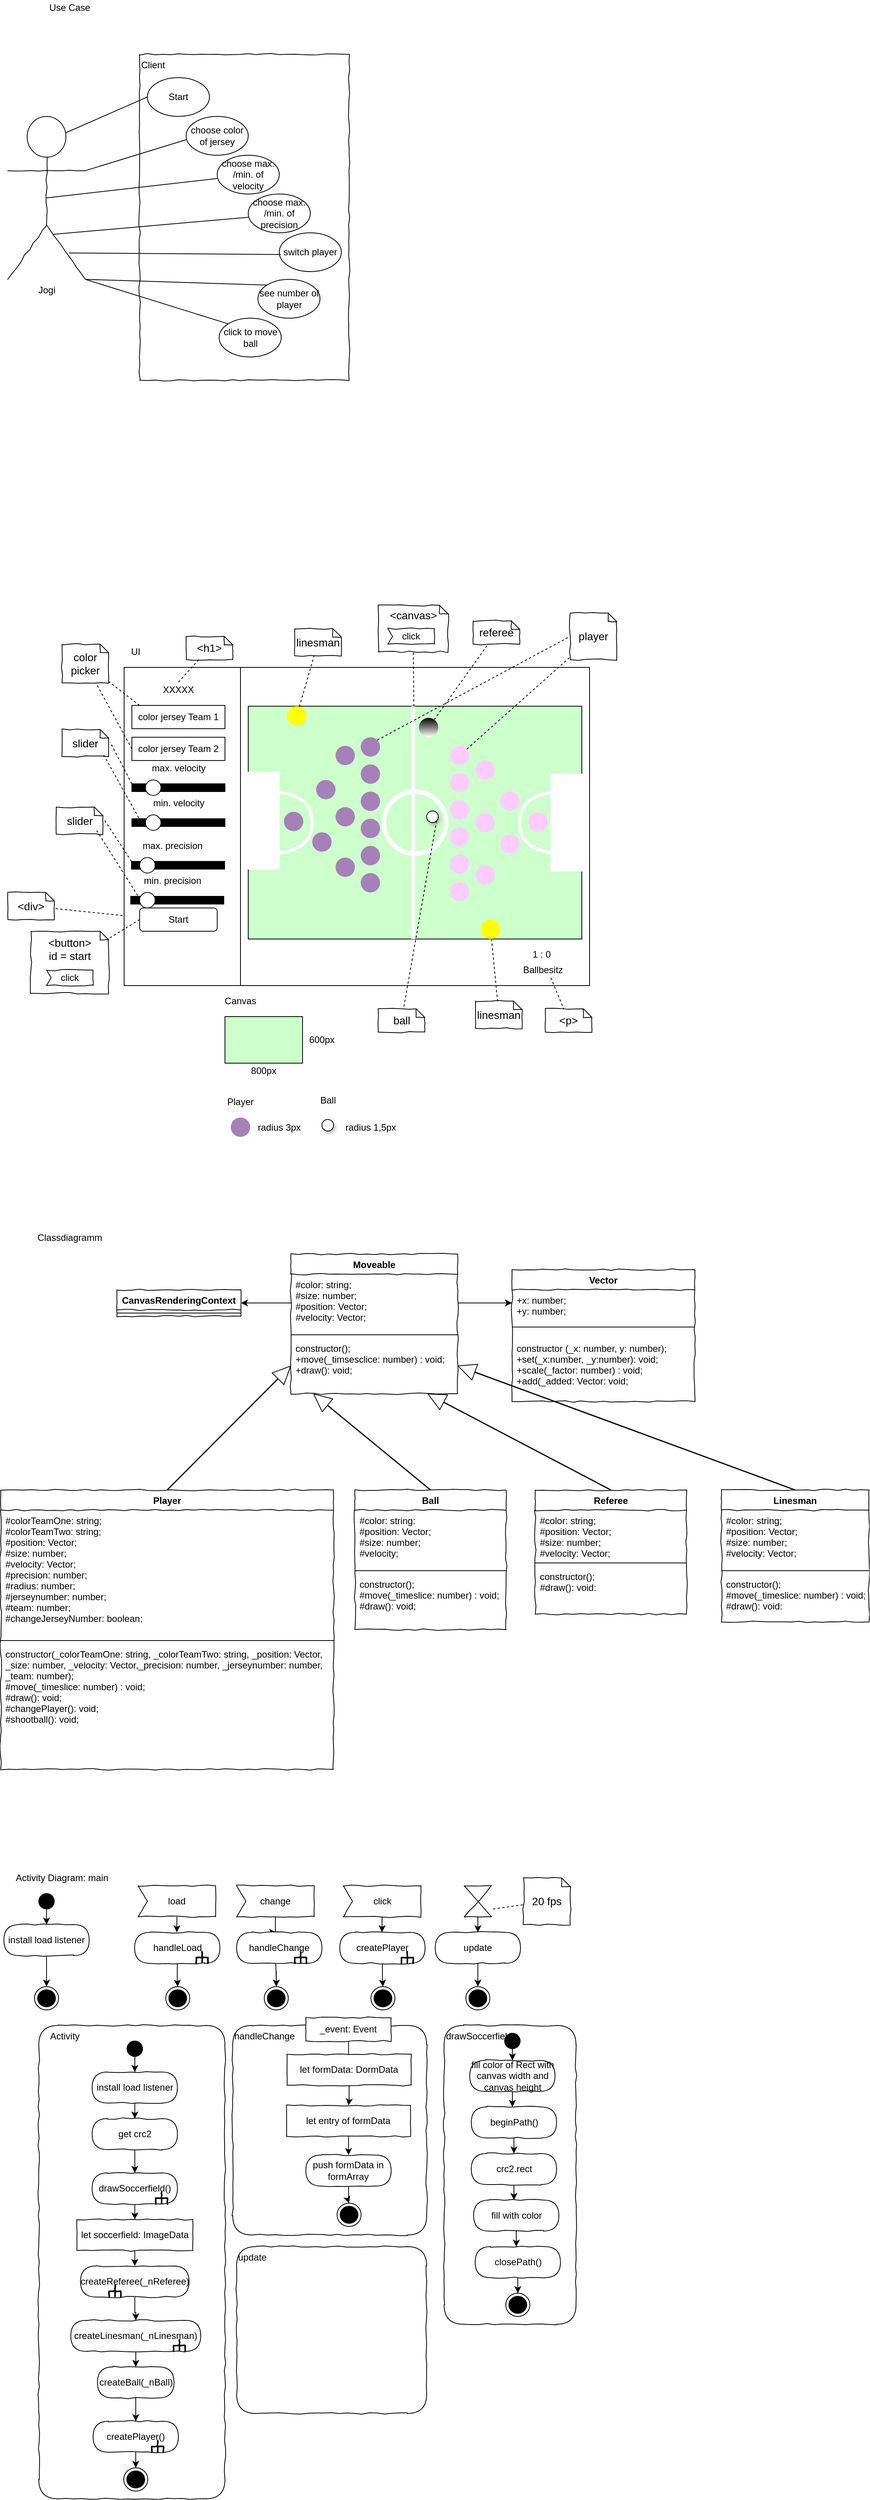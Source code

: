 <mxfile version="14.6.13" type="device"><diagram id="zaA7zG7wa0kxkwNOdnpC" name="Seite-1"><mxGraphModel dx="1395" dy="853" grid="1" gridSize="10" guides="1" tooltips="1" connect="1" arrows="1" fold="1" page="1" pageScale="1" pageWidth="1169" pageHeight="827" math="0" shadow="0"><root><mxCell id="0"/><mxCell id="1" parent="0"/><mxCell id="0jbr-jZctvcuhrYJVF21-1" value="Jogi" style="shape=umlActor;verticalLabelPosition=bottom;labelBackgroundColor=#ffffff;verticalAlign=top;html=1;rounded=1;shadow=0;comic=1;strokeWidth=1;comic=1" parent="1" vertex="1"><mxGeometry x="20" y="230" width="100" height="210" as="geometry"/></mxCell><mxCell id="0jbr-jZctvcuhrYJVF21-2" value="&lt;div style=&quot;text-align: left&quot;&gt;&lt;span&gt;Client&lt;/span&gt;&lt;/div&gt;&lt;div style=&quot;text-align: left&quot;&gt;&lt;span&gt;&lt;br&gt;&lt;/span&gt;&lt;/div&gt;" style="rounded=0;whiteSpace=wrap;html=1;shadow=0;glass=0;comic=1;strokeColor=#000000;labelPosition=center;verticalLabelPosition=middle;align=left;verticalAlign=top;absoluteArcSize=1;arcSize=50;" parent="1" vertex="1"><mxGeometry x="190" y="150" width="270" height="420" as="geometry"/></mxCell><mxCell id="0jbr-jZctvcuhrYJVF21-3" value="Start" style="ellipse;whiteSpace=wrap;html=1;rounded=1;shadow=0;strokeWidth=1;comic=1;" parent="1" vertex="1"><mxGeometry x="200" y="180" width="80" height="50" as="geometry"/></mxCell><mxCell id="0jbr-jZctvcuhrYJVF21-4" value="click to move ball" style="ellipse;whiteSpace=wrap;html=1;rounded=1;shadow=0;strokeWidth=1;comic=1;" parent="1" vertex="1"><mxGeometry x="292.5" y="490" width="80" height="50" as="geometry"/></mxCell><mxCell id="0jbr-jZctvcuhrYJVF21-5" value="choose color of jersey" style="ellipse;whiteSpace=wrap;html=1;rounded=1;shadow=0;strokeWidth=1;comic=1;" parent="1" vertex="1"><mxGeometry x="250" y="230" width="80" height="50" as="geometry"/></mxCell><mxCell id="0jbr-jZctvcuhrYJVF21-6" value="choose max. /min. of velocity" style="ellipse;whiteSpace=wrap;html=1;rounded=1;shadow=0;strokeWidth=1;comic=1;" parent="1" vertex="1"><mxGeometry x="290" y="280" width="80" height="50" as="geometry"/></mxCell><mxCell id="0jbr-jZctvcuhrYJVF21-7" value="choose max. /min. of precision" style="ellipse;whiteSpace=wrap;html=1;rounded=1;shadow=0;strokeWidth=1;comic=1;" parent="1" vertex="1"><mxGeometry x="330" y="330" width="80" height="50" as="geometry"/></mxCell><mxCell id="0jbr-jZctvcuhrYJVF21-8" value="switch player" style="ellipse;whiteSpace=wrap;html=1;rounded=1;shadow=0;strokeWidth=1;comic=1;" parent="1" vertex="1"><mxGeometry x="370" y="380" width="80" height="50" as="geometry"/></mxCell><mxCell id="0jbr-jZctvcuhrYJVF21-10" value="see number of player" style="ellipse;whiteSpace=wrap;html=1;rounded=1;shadow=0;strokeWidth=1;comic=1;" parent="1" vertex="1"><mxGeometry x="342.5" y="440" width="80" height="50" as="geometry"/></mxCell><mxCell id="0jbr-jZctvcuhrYJVF21-12" value="" style="endArrow=none;html=1;entryX=0;entryY=0.5;entryDx=0;entryDy=0;exitX=0.75;exitY=0.1;exitDx=0;exitDy=0;exitPerimeter=0;" parent="1" source="0jbr-jZctvcuhrYJVF21-1" target="0jbr-jZctvcuhrYJVF21-3" edge="1"><mxGeometry width="50" height="50" relative="1" as="geometry"><mxPoint x="490" y="360" as="sourcePoint"/><mxPoint x="170" y="270" as="targetPoint"/></mxGeometry></mxCell><mxCell id="0jbr-jZctvcuhrYJVF21-13" value="" style="endArrow=none;html=1;entryX=0;entryY=0.5;entryDx=0;entryDy=0;exitX=1;exitY=0.333;exitDx=0;exitDy=0;exitPerimeter=0;" parent="1" source="0jbr-jZctvcuhrYJVF21-1" edge="1"><mxGeometry width="50" height="50" relative="1" as="geometry"><mxPoint x="145" y="306" as="sourcePoint"/><mxPoint x="250" y="260" as="targetPoint"/></mxGeometry></mxCell><mxCell id="0jbr-jZctvcuhrYJVF21-14" value="" style="endArrow=none;html=1;entryX=0;entryY=0.5;entryDx=0;entryDy=0;exitX=0.5;exitY=0.5;exitDx=0;exitDy=0;exitPerimeter=0;" parent="1" source="0jbr-jZctvcuhrYJVF21-1" edge="1"><mxGeometry width="50" height="50" relative="1" as="geometry"><mxPoint x="160" y="350" as="sourcePoint"/><mxPoint x="290" y="310" as="targetPoint"/></mxGeometry></mxCell><mxCell id="0jbr-jZctvcuhrYJVF21-15" value="" style="endArrow=none;html=1;entryX=0;entryY=0.5;entryDx=0;entryDy=0;exitX=0.58;exitY=0.724;exitDx=0;exitDy=0;exitPerimeter=0;" parent="1" source="0jbr-jZctvcuhrYJVF21-1" edge="1"><mxGeometry width="50" height="50" relative="1" as="geometry"><mxPoint x="110" y="385" as="sourcePoint"/><mxPoint x="330" y="360" as="targetPoint"/></mxGeometry></mxCell><mxCell id="0jbr-jZctvcuhrYJVF21-16" value="" style="endArrow=none;html=1;entryX=0;entryY=0.5;entryDx=0;entryDy=0;exitX=0.79;exitY=0.838;exitDx=0;exitDy=0;exitPerimeter=0;" parent="1" source="0jbr-jZctvcuhrYJVF21-1" edge="1"><mxGeometry width="50" height="50" relative="1" as="geometry"><mxPoint x="120" y="430.0" as="sourcePoint"/><mxPoint x="372" y="407.96" as="targetPoint"/></mxGeometry></mxCell><mxCell id="0jbr-jZctvcuhrYJVF21-18" value="" style="endArrow=none;html=1;entryX=0;entryY=0;entryDx=0;entryDy=0;exitX=1;exitY=1;exitDx=0;exitDy=0;exitPerimeter=0;" parent="1" source="0jbr-jZctvcuhrYJVF21-1" target="0jbr-jZctvcuhrYJVF21-10" edge="1"><mxGeometry width="50" height="50" relative="1" as="geometry"><mxPoint x="100" y="590" as="sourcePoint"/><mxPoint x="341.716" y="617.322" as="targetPoint"/></mxGeometry></mxCell><mxCell id="0jbr-jZctvcuhrYJVF21-19" value="" style="endArrow=none;html=1;entryX=0;entryY=0;entryDx=0;entryDy=0;" parent="1" target="0jbr-jZctvcuhrYJVF21-4" edge="1"><mxGeometry width="50" height="50" relative="1" as="geometry"><mxPoint x="120" y="440" as="sourcePoint"/><mxPoint x="291.716" y="637.322" as="targetPoint"/></mxGeometry></mxCell><mxCell id="0jbr-jZctvcuhrYJVF21-20" value="Use Case" style="text;html=1;strokeColor=none;fillColor=none;align=center;verticalAlign=middle;whiteSpace=wrap;rounded=0;" parent="1" vertex="1"><mxGeometry x="40" y="80" width="120" height="20" as="geometry"/></mxCell><mxCell id="0jbr-jZctvcuhrYJVF21-21" value="UI" style="text;html=1;strokeColor=none;fillColor=none;align=center;verticalAlign=middle;whiteSpace=wrap;rounded=0;" parent="1" vertex="1"><mxGeometry x="165" y="910" width="40" height="20" as="geometry"/></mxCell><mxCell id="0jbr-jZctvcuhrYJVF21-23" value="" style="rounded=0;whiteSpace=wrap;html=1;" parent="1" vertex="1"><mxGeometry x="170" y="940" width="600" height="410" as="geometry"/></mxCell><mxCell id="0jbr-jZctvcuhrYJVF21-24" value="" style="endArrow=none;html=1;entryX=0.25;entryY=0;entryDx=0;entryDy=0;exitX=0.25;exitY=1;exitDx=0;exitDy=0;" parent="1" source="0jbr-jZctvcuhrYJVF21-23" target="0jbr-jZctvcuhrYJVF21-23" edge="1"><mxGeometry width="50" height="50" relative="1" as="geometry"><mxPoint x="490" y="1210" as="sourcePoint"/><mxPoint x="540" y="1160" as="targetPoint"/></mxGeometry></mxCell><mxCell id="0jbr-jZctvcuhrYJVF21-25" value="color jersey Team 1" style="rounded=0;whiteSpace=wrap;html=1;" parent="1" vertex="1"><mxGeometry x="180" y="989" width="120" height="30" as="geometry"/></mxCell><mxCell id="0jbr-jZctvcuhrYJVF21-26" value="color picker" style="shape=note;strokeWidth=1;fontSize=14;size=11;whiteSpace=wrap;html=1;rounded=0;shadow=0;comic=1;fillColor=#FFFFFF;" parent="1" vertex="1"><mxGeometry x="90" y="910" width="60" height="50" as="geometry"/></mxCell><mxCell id="0jbr-jZctvcuhrYJVF21-27" value="" style="endArrow=none;dashed=1;html=1;exitX=0.083;exitY=0;exitDx=0;exitDy=0;exitPerimeter=0;" parent="1" source="0jbr-jZctvcuhrYJVF21-25" target="0jbr-jZctvcuhrYJVF21-26" edge="1"><mxGeometry width="50" height="50" relative="1" as="geometry"><mxPoint x="240" y="940" as="sourcePoint"/><mxPoint x="130" y="960" as="targetPoint"/></mxGeometry></mxCell><mxCell id="0jbr-jZctvcuhrYJVF21-28" value="" style="rounded=0;whiteSpace=wrap;html=1;fillColor=#000000;" parent="1" vertex="1"><mxGeometry x="180" y="1090" width="120" height="10" as="geometry"/></mxCell><mxCell id="0jbr-jZctvcuhrYJVF21-30" value="max. velocity" style="text;html=1;strokeColor=none;fillColor=none;align=center;verticalAlign=middle;whiteSpace=wrap;rounded=0;" parent="1" vertex="1"><mxGeometry x="197.5" y="1060" width="85" height="20" as="geometry"/></mxCell><mxCell id="0jbr-jZctvcuhrYJVF21-31" value="" style="ellipse;whiteSpace=wrap;html=1;aspect=fixed;fillColor=#FFFFFF;" parent="1" vertex="1"><mxGeometry x="197.5" y="1085" width="20" height="20" as="geometry"/></mxCell><mxCell id="0jbr-jZctvcuhrYJVF21-32" value="" style="rounded=0;whiteSpace=wrap;html=1;fillColor=#000000;" parent="1" vertex="1"><mxGeometry x="180" y="1135" width="120" height="10" as="geometry"/></mxCell><mxCell id="0jbr-jZctvcuhrYJVF21-33" value="min. velocity" style="text;html=1;strokeColor=none;fillColor=none;align=center;verticalAlign=middle;whiteSpace=wrap;rounded=0;" parent="1" vertex="1"><mxGeometry x="197.5" y="1105" width="85" height="20" as="geometry"/></mxCell><mxCell id="0jbr-jZctvcuhrYJVF21-34" value="" style="ellipse;whiteSpace=wrap;html=1;aspect=fixed;fillColor=#FFFFFF;" parent="1" vertex="1"><mxGeometry x="197.5" y="1130" width="20" height="20" as="geometry"/></mxCell><mxCell id="0jbr-jZctvcuhrYJVF21-39" value="slider" style="shape=note;strokeWidth=1;fontSize=14;size=11;whiteSpace=wrap;html=1;rounded=0;shadow=0;comic=1;fillColor=#FFFFFF;" parent="1" vertex="1"><mxGeometry x="90" y="1020" width="60" height="35" as="geometry"/></mxCell><mxCell id="0jbr-jZctvcuhrYJVF21-40" value="" style="endArrow=none;dashed=1;html=1;exitX=0;exitY=0;exitDx=0;exitDy=0;entryX=1.033;entryY=0.467;entryDx=0;entryDy=0;entryPerimeter=0;" parent="1" source="0jbr-jZctvcuhrYJVF21-28" target="0jbr-jZctvcuhrYJVF21-39" edge="1"><mxGeometry width="50" height="50" relative="1" as="geometry"><mxPoint x="70" y="1030" as="sourcePoint"/><mxPoint x="-40" y="1050" as="targetPoint"/></mxGeometry></mxCell><mxCell id="0jbr-jZctvcuhrYJVF21-43" value="" style="endArrow=none;dashed=1;html=1;exitX=0.075;exitY=-0.1;exitDx=0;exitDy=0;exitPerimeter=0;" parent="1" source="0jbr-jZctvcuhrYJVF21-32" edge="1"><mxGeometry width="50" height="50" relative="1" as="geometry"><mxPoint x="190.0" y="1070" as="sourcePoint"/><mxPoint x="142" y="1050" as="targetPoint"/></mxGeometry></mxCell><mxCell id="0jbr-jZctvcuhrYJVF21-44" value="&amp;lt;div&amp;gt;" style="shape=note;strokeWidth=1;fontSize=14;size=11;whiteSpace=wrap;html=1;rounded=0;shadow=0;comic=1;fillColor=#FFFFFF;" parent="1" vertex="1"><mxGeometry x="20" y="1230" width="60" height="35" as="geometry"/></mxCell><mxCell id="0jbr-jZctvcuhrYJVF21-45" value="" style="endArrow=none;dashed=1;html=1;exitX=-0.003;exitY=0.78;exitDx=0;exitDy=0;exitPerimeter=0;" parent="1" source="0jbr-jZctvcuhrYJVF21-23" target="0jbr-jZctvcuhrYJVF21-44" edge="1"><mxGeometry width="50" height="50" relative="1" as="geometry"><mxPoint x="60" y="1235" as="sourcePoint"/><mxPoint x="-50" y="1255" as="targetPoint"/></mxGeometry></mxCell><mxCell id="0jbr-jZctvcuhrYJVF21-46" value="XXXXX" style="text;html=1;strokeColor=none;fillColor=none;align=center;verticalAlign=middle;whiteSpace=wrap;rounded=0;" parent="1" vertex="1"><mxGeometry x="220" y="959" width="40" height="20" as="geometry"/></mxCell><mxCell id="0jbr-jZctvcuhrYJVF21-47" value="&amp;lt;h1&amp;gt;" style="shape=note;strokeWidth=1;fontSize=14;size=11;whiteSpace=wrap;html=1;rounded=0;shadow=0;comic=1;fillColor=#FFFFFF;" parent="1" vertex="1"><mxGeometry x="250" y="900" width="60" height="30" as="geometry"/></mxCell><mxCell id="0jbr-jZctvcuhrYJVF21-48" value="" style="endArrow=none;dashed=1;html=1;exitX=0.5;exitY=0;exitDx=0;exitDy=0;" parent="1" source="0jbr-jZctvcuhrYJVF21-46" target="0jbr-jZctvcuhrYJVF21-47" edge="1"><mxGeometry width="50" height="50" relative="1" as="geometry"><mxPoint x="220" y="930" as="sourcePoint"/><mxPoint x="110" y="950" as="targetPoint"/></mxGeometry></mxCell><mxCell id="0jbr-jZctvcuhrYJVF21-49" value="Start" style="rounded=1;whiteSpace=wrap;html=1;fillColor=#FFFFFF;" parent="1" vertex="1"><mxGeometry x="190" y="1250" width="100" height="30" as="geometry"/></mxCell><mxCell id="0jbr-jZctvcuhrYJVF21-50" value="&amp;lt;button&amp;gt;&lt;br&gt;id = start&lt;br&gt;&lt;br&gt;&lt;br&gt;" style="shape=note;strokeWidth=1;fontSize=14;size=11;whiteSpace=wrap;html=1;rounded=0;shadow=0;comic=1;fillColor=#FFFFFF;" parent="1" vertex="1"><mxGeometry x="50" y="1280" width="100" height="80" as="geometry"/></mxCell><mxCell id="0jbr-jZctvcuhrYJVF21-51" value="" style="endArrow=none;dashed=1;html=1;exitX=0;exitY=0.5;exitDx=0;exitDy=0;" parent="1" source="0jbr-jZctvcuhrYJVF21-49" target="0jbr-jZctvcuhrYJVF21-50" edge="1"><mxGeometry width="50" height="50" relative="1" as="geometry"><mxPoint x="155" y="1250" as="sourcePoint"/><mxPoint x="-30" y="1400" as="targetPoint"/></mxGeometry></mxCell><mxCell id="0jbr-jZctvcuhrYJVF21-52" value="" style="rounded=0;whiteSpace=wrap;html=1;fillColor=#CCFFCC;" parent="1" vertex="1"><mxGeometry x="330" y="990" width="430" height="300" as="geometry"/></mxCell><mxCell id="0jbr-jZctvcuhrYJVF21-53" value="&amp;lt;canvas&amp;gt;&lt;br&gt;&lt;br&gt;&lt;br&gt;" style="shape=note;strokeWidth=1;fontSize=14;size=11;whiteSpace=wrap;html=1;rounded=0;shadow=0;comic=1;fillColor=#FFFFFF;" parent="1" vertex="1"><mxGeometry x="497.5" y="860" width="90" height="60" as="geometry"/></mxCell><mxCell id="0jbr-jZctvcuhrYJVF21-54" value="" style="endArrow=none;dashed=1;html=1;" parent="1" source="0jbr-jZctvcuhrYJVF21-52" target="0jbr-jZctvcuhrYJVF21-53" edge="1"><mxGeometry width="50" height="50" relative="1" as="geometry"><mxPoint x="470" y="910" as="sourcePoint"/><mxPoint x="360" y="930" as="targetPoint"/></mxGeometry></mxCell><mxCell id="0jbr-jZctvcuhrYJVF21-55" value="1 : 0&amp;nbsp;" style="text;html=1;strokeColor=none;fillColor=none;align=center;verticalAlign=middle;whiteSpace=wrap;rounded=0;" parent="1" vertex="1"><mxGeometry x="690" y="1300" width="40" height="20" as="geometry"/></mxCell><mxCell id="0jbr-jZctvcuhrYJVF21-56" value="Ballbesitz" style="text;html=1;strokeColor=none;fillColor=none;align=center;verticalAlign=middle;whiteSpace=wrap;rounded=0;" parent="1" vertex="1"><mxGeometry x="690" y="1320" width="40" height="20" as="geometry"/></mxCell><mxCell id="0jbr-jZctvcuhrYJVF21-57" value="" style="rounded=0;whiteSpace=wrap;html=1;fillColor=#FFFFFF;strokeColor=none;" parent="1" vertex="1"><mxGeometry x="540" y="990" width="5" height="300" as="geometry"/></mxCell><mxCell id="0jbr-jZctvcuhrYJVF21-58" value="" style="ellipse;whiteSpace=wrap;html=1;aspect=fixed;fillColor=none;strokeWidth=6;strokeColor=#FFFFFF;" parent="1" vertex="1"><mxGeometry x="505" y="1100" width="80" height="80" as="geometry"/></mxCell><mxCell id="0jbr-jZctvcuhrYJVF21-59" value="" style="rounded=0;whiteSpace=wrap;html=1;strokeColor=#FFFFFF;strokeWidth=6;rotation=90;" parent="1" vertex="1"><mxGeometry x="290" y="1120" width="120" height="35" as="geometry"/></mxCell><mxCell id="0jbr-jZctvcuhrYJVF21-60" value="" style="rounded=0;whiteSpace=wrap;html=1;strokeColor=#FFFFFF;strokeWidth=6;rotation=90;" parent="1" vertex="1"><mxGeometry x="680" y="1122.5" width="120" height="35" as="geometry"/></mxCell><mxCell id="0jbr-jZctvcuhrYJVF21-61" value="" style="shape=xor;whiteSpace=wrap;html=1;strokeColor=#FFFFFF;strokeWidth=4;fillColor=none;" parent="1" vertex="1"><mxGeometry x="352.5" y="1100" width="60" height="80" as="geometry"/></mxCell><mxCell id="0jbr-jZctvcuhrYJVF21-62" value="" style="shape=xor;whiteSpace=wrap;html=1;strokeColor=#FFFFFF;strokeWidth=4;fillColor=none;rotation=-180;" parent="1" vertex="1"><mxGeometry x="680" y="1100" width="60" height="80" as="geometry"/></mxCell><mxCell id="0jbr-jZctvcuhrYJVF21-63" value="" style="ellipse;whiteSpace=wrap;html=1;aspect=fixed;strokeWidth=4;strokeColor=none;fillColor=#A680B8;flipV=1;" parent="1" vertex="1"><mxGeometry x="417.5" y="1085" width="25" height="25" as="geometry"/></mxCell><mxCell id="0jbr-jZctvcuhrYJVF21-64" value="" style="ellipse;whiteSpace=wrap;html=1;aspect=fixed;strokeWidth=4;strokeColor=none;fillColor=#A680B8;flipH=1;gradientDirection=west;" parent="1" vertex="1"><mxGeometry x="376" y="1126" width="25" height="25" as="geometry"/></mxCell><mxCell id="0jbr-jZctvcuhrYJVF21-65" value="" style="ellipse;whiteSpace=wrap;html=1;aspect=fixed;strokeWidth=4;strokeColor=none;fillColor=#A680B8;flipV=1;" parent="1" vertex="1"><mxGeometry x="412.5" y="1152.5" width="25" height="25" as="geometry"/></mxCell><mxCell id="0jbr-jZctvcuhrYJVF21-66" value="" style="ellipse;whiteSpace=wrap;html=1;aspect=fixed;strokeWidth=4;strokeColor=none;fillColor=#A680B8;flipV=1;" parent="1" vertex="1"><mxGeometry x="442.5" y="1041" width="25" height="25" as="geometry"/></mxCell><mxCell id="0jbr-jZctvcuhrYJVF21-69" value="" style="ellipse;whiteSpace=wrap;html=1;aspect=fixed;strokeWidth=4;strokeColor=none;fillColor=#A680B8;flipV=1;flipH=1;" parent="1" vertex="1"><mxGeometry x="442.5" y="1120" width="25" height="25" as="geometry"/></mxCell><mxCell id="0jbr-jZctvcuhrYJVF21-70" value="" style="ellipse;whiteSpace=wrap;html=1;aspect=fixed;strokeWidth=4;strokeColor=none;fillColor=#A680B8;flipV=1;" parent="1" vertex="1"><mxGeometry x="442.5" y="1185" width="25" height="25" as="geometry"/></mxCell><mxCell id="0jbr-jZctvcuhrYJVF21-71" value="" style="ellipse;whiteSpace=wrap;html=1;aspect=fixed;strokeWidth=4;strokeColor=none;fillColor=#A680B8;flipV=1;" parent="1" vertex="1"><mxGeometry x="475" y="1030" width="25" height="25" as="geometry"/></mxCell><mxCell id="0jbr-jZctvcuhrYJVF21-72" value="" style="ellipse;whiteSpace=wrap;html=1;aspect=fixed;strokeWidth=4;strokeColor=none;fillColor=#A680B8;flipV=1;" parent="1" vertex="1"><mxGeometry x="475" y="1065" width="25" height="25" as="geometry"/></mxCell><mxCell id="0jbr-jZctvcuhrYJVF21-73" value="" style="ellipse;whiteSpace=wrap;html=1;aspect=fixed;strokeWidth=4;strokeColor=none;fillColor=#A680B8;flipV=1;" parent="1" vertex="1"><mxGeometry x="475" y="1100" width="25" height="25" as="geometry"/></mxCell><mxCell id="0jbr-jZctvcuhrYJVF21-74" value="" style="ellipse;whiteSpace=wrap;html=1;aspect=fixed;strokeWidth=4;strokeColor=none;fillColor=#A680B8;flipV=1;" parent="1" vertex="1"><mxGeometry x="475" y="1135" width="25" height="25" as="geometry"/></mxCell><mxCell id="0jbr-jZctvcuhrYJVF21-75" value="" style="ellipse;whiteSpace=wrap;html=1;aspect=fixed;strokeWidth=4;strokeColor=none;fillColor=#A680B8;flipV=1;" parent="1" vertex="1"><mxGeometry x="475" y="1170" width="25" height="25" as="geometry"/></mxCell><mxCell id="0jbr-jZctvcuhrYJVF21-76" value="" style="ellipse;whiteSpace=wrap;html=1;aspect=fixed;strokeWidth=4;strokeColor=none;fillColor=#A680B8;flipV=1;" parent="1" vertex="1"><mxGeometry x="475" y="1205" width="25" height="25" as="geometry"/></mxCell><mxCell id="0jbr-jZctvcuhrYJVF21-77" value="" style="ellipse;whiteSpace=wrap;html=1;aspect=fixed;strokeWidth=4;strokeColor=none;flipV=0;direction=west;flipH=1;rotation=-180;fillColor=#FFCCFF;" parent="1" vertex="1"><mxGeometry x="655" y="1155" width="25" height="25" as="geometry"/></mxCell><mxCell id="0jbr-jZctvcuhrYJVF21-78" value="" style="ellipse;whiteSpace=wrap;html=1;aspect=fixed;strokeWidth=4;strokeColor=none;flipH=1;direction=west;flipV=0;rotation=-180;fillColor=#FFCCFF;gradientDirection=east;" parent="1" vertex="1"><mxGeometry x="691" y="1126.5" width="25" height="25" as="geometry"/></mxCell><mxCell id="0jbr-jZctvcuhrYJVF21-79" value="" style="ellipse;whiteSpace=wrap;html=1;aspect=fixed;strokeWidth=4;strokeColor=none;flipV=0;direction=west;flipH=1;rotation=-180;fillColor=#FFCCFF;" parent="1" vertex="1"><mxGeometry x="655" y="1100" width="25" height="25" as="geometry"/></mxCell><mxCell id="0jbr-jZctvcuhrYJVF21-80" value="" style="ellipse;whiteSpace=wrap;html=1;aspect=fixed;strokeWidth=4;strokeColor=none;flipV=0;direction=west;flipH=1;rotation=-180;fillColor=#FFCCFF;" parent="1" vertex="1"><mxGeometry x="623" y="1195" width="25" height="25" as="geometry"/></mxCell><mxCell id="0jbr-jZctvcuhrYJVF21-81" value="" style="ellipse;whiteSpace=wrap;html=1;aspect=fixed;strokeWidth=4;strokeColor=none;flipV=0;flipH=1;direction=west;rotation=-180;fillColor=#FFCCFF;" parent="1" vertex="1"><mxGeometry x="623" y="1127.5" width="25" height="25" as="geometry"/></mxCell><mxCell id="0jbr-jZctvcuhrYJVF21-82" value="" style="ellipse;whiteSpace=wrap;html=1;aspect=fixed;strokeWidth=4;strokeColor=none;flipV=0;direction=west;flipH=1;rotation=-180;fillColor=#FFCCFF;" parent="1" vertex="1"><mxGeometry x="623" y="1060" width="25" height="25" as="geometry"/></mxCell><mxCell id="0jbr-jZctvcuhrYJVF21-83" value="" style="ellipse;whiteSpace=wrap;html=1;aspect=fixed;strokeWidth=4;strokeColor=none;flipV=0;direction=west;flipH=1;rotation=-180;fillColor=#FFCCFF;" parent="1" vertex="1"><mxGeometry x="590" y="1216" width="25" height="25" as="geometry"/></mxCell><mxCell id="0jbr-jZctvcuhrYJVF21-84" value="" style="ellipse;whiteSpace=wrap;html=1;aspect=fixed;strokeWidth=4;strokeColor=none;flipV=0;direction=west;flipH=1;rotation=-180;fillColor=#FFCCFF;" parent="1" vertex="1"><mxGeometry x="590" y="1181" width="25" height="25" as="geometry"/></mxCell><mxCell id="0jbr-jZctvcuhrYJVF21-85" value="" style="ellipse;whiteSpace=wrap;html=1;aspect=fixed;strokeWidth=4;strokeColor=none;flipV=0;direction=west;flipH=1;rotation=-180;fillColor=#FFCCFF;" parent="1" vertex="1"><mxGeometry x="590" y="1146" width="25" height="25" as="geometry"/></mxCell><mxCell id="0jbr-jZctvcuhrYJVF21-86" value="" style="ellipse;whiteSpace=wrap;html=1;aspect=fixed;strokeWidth=4;strokeColor=none;flipV=0;direction=west;flipH=1;rotation=-180;fillColor=#FFCCFF;" parent="1" vertex="1"><mxGeometry x="590" y="1111" width="25" height="25" as="geometry"/></mxCell><mxCell id="0jbr-jZctvcuhrYJVF21-87" value="" style="ellipse;whiteSpace=wrap;html=1;aspect=fixed;strokeWidth=4;strokeColor=none;flipV=0;direction=west;flipH=1;rotation=-180;fillColor=#FFCCFF;" parent="1" vertex="1"><mxGeometry x="590" y="1076" width="25" height="25" as="geometry"/></mxCell><mxCell id="0jbr-jZctvcuhrYJVF21-88" value="" style="ellipse;whiteSpace=wrap;html=1;aspect=fixed;strokeWidth=4;strokeColor=none;flipV=0;direction=west;flipH=1;rotation=-180;fillColor=#FFCCFF;" parent="1" vertex="1"><mxGeometry x="590" y="1041" width="25" height="25" as="geometry"/></mxCell><mxCell id="0jbr-jZctvcuhrYJVF21-90" value="" style="ellipse;whiteSpace=wrap;html=1;aspect=fixed;strokeWidth=1;flipV=0;direction=west;flipH=1;rotation=-180;gradientDirection=west;fillColor=#FFFFFF;sketch=0;shadow=1;" parent="1" vertex="1"><mxGeometry x="560" y="1125" width="15" height="15" as="geometry"/></mxCell><mxCell id="0jbr-jZctvcuhrYJVF21-91" value="" style="ellipse;whiteSpace=wrap;html=1;aspect=fixed;strokeWidth=4;strokeColor=none;flipV=0;direction=west;flipH=1;rotation=-180;fillColor=#FFFF00;" parent="1" vertex="1"><mxGeometry x="630" y="1265" width="25" height="25" as="geometry"/></mxCell><mxCell id="0jbr-jZctvcuhrYJVF21-92" value="" style="ellipse;whiteSpace=wrap;html=1;aspect=fixed;strokeWidth=4;strokeColor=none;flipV=0;direction=west;flipH=1;rotation=-180;fillColor=#FFFF00;" parent="1" vertex="1"><mxGeometry x="380" y="990" width="25" height="25" as="geometry"/></mxCell><mxCell id="0jbr-jZctvcuhrYJVF21-93" value="" style="ellipse;whiteSpace=wrap;html=1;aspect=fixed;strokeWidth=4;strokeColor=none;flipV=0;direction=west;flipH=1;rotation=-180;fillColor=#000000;gradientColor=#ffffff;" parent="1" vertex="1"><mxGeometry x="550" y="1005" width="25" height="25" as="geometry"/></mxCell><mxCell id="0jbr-jZctvcuhrYJVF21-94" value="referee" style="shape=note;strokeWidth=1;fontSize=14;size=11;whiteSpace=wrap;html=1;rounded=0;shadow=0;comic=1;fillColor=#FFFFFF;sketch=0;" parent="1" vertex="1"><mxGeometry x="620" y="880" width="60" height="30" as="geometry"/></mxCell><mxCell id="0jbr-jZctvcuhrYJVF21-95" value="" style="endArrow=none;dashed=1;html=1;" parent="1" source="0jbr-jZctvcuhrYJVF21-93" target="0jbr-jZctvcuhrYJVF21-94" edge="1"><mxGeometry width="50" height="50" relative="1" as="geometry"><mxPoint x="597.5" y="920" as="sourcePoint"/><mxPoint x="487.5" y="940" as="targetPoint"/></mxGeometry></mxCell><mxCell id="0jbr-jZctvcuhrYJVF21-96" value="linesman" style="shape=note;strokeWidth=1;fontSize=14;size=11;whiteSpace=wrap;html=1;rounded=0;shadow=0;comic=1;fillColor=#FFFFFF;sketch=0;" parent="1" vertex="1"><mxGeometry x="390" y="890" width="60" height="35" as="geometry"/></mxCell><mxCell id="0jbr-jZctvcuhrYJVF21-97" value="" style="endArrow=none;dashed=1;html=1;" parent="1" source="0jbr-jZctvcuhrYJVF21-92" target="0jbr-jZctvcuhrYJVF21-96" edge="1"><mxGeometry width="50" height="50" relative="1" as="geometry"><mxPoint x="360" y="925" as="sourcePoint"/><mxPoint x="250" y="945" as="targetPoint"/></mxGeometry></mxCell><mxCell id="0jbr-jZctvcuhrYJVF21-98" value="linesman" style="shape=note;strokeWidth=1;fontSize=14;size=11;whiteSpace=wrap;html=1;rounded=0;shadow=0;comic=1;fillColor=#FFFFFF;sketch=0;" parent="1" vertex="1"><mxGeometry x="623" y="1370" width="60" height="35" as="geometry"/></mxCell><mxCell id="0jbr-jZctvcuhrYJVF21-99" value="" style="endArrow=none;dashed=1;html=1;" parent="1" source="0jbr-jZctvcuhrYJVF21-91" target="0jbr-jZctvcuhrYJVF21-98" edge="1"><mxGeometry width="50" height="50" relative="1" as="geometry"><mxPoint x="625.934" y="1490.481" as="sourcePoint"/><mxPoint x="480" y="1445" as="targetPoint"/></mxGeometry></mxCell><mxCell id="0jbr-jZctvcuhrYJVF21-100" value="&amp;lt;p&amp;gt;" style="shape=note;strokeWidth=1;fontSize=14;size=11;whiteSpace=wrap;html=1;rounded=0;shadow=0;comic=1;fillColor=#FFFFFF;sketch=0;" parent="1" vertex="1"><mxGeometry x="713" y="1380" width="60" height="30" as="geometry"/></mxCell><mxCell id="0jbr-jZctvcuhrYJVF21-101" value="" style="endArrow=none;dashed=1;html=1;exitX=0.75;exitY=1;exitDx=0;exitDy=0;" parent="1" source="0jbr-jZctvcuhrYJVF21-56" target="0jbr-jZctvcuhrYJVF21-100" edge="1"><mxGeometry width="50" height="50" relative="1" as="geometry"><mxPoint x="683" y="1440" as="sourcePoint"/><mxPoint x="573" y="1460" as="targetPoint"/></mxGeometry></mxCell><mxCell id="0jbr-jZctvcuhrYJVF21-106" value="click" style="shape=mxgraph.sysml.accEvent;flipH=0;whiteSpace=wrap;align=center;shadow=0;strokeWidth=1;comic=1;sketch=0;gradientColor=#ffffff;fillColor=none;" parent="1" vertex="1"><mxGeometry x="70" y="1330" width="60" height="20" as="geometry"/></mxCell><mxCell id="0jbr-jZctvcuhrYJVF21-107" value="ball" style="shape=note;strokeWidth=1;fontSize=14;size=11;whiteSpace=wrap;html=1;rounded=0;shadow=0;comic=1;fillColor=#FFFFFF;sketch=0;" parent="1" vertex="1"><mxGeometry x="497.5" y="1380" width="60" height="30" as="geometry"/></mxCell><mxCell id="0jbr-jZctvcuhrYJVF21-108" value="" style="endArrow=none;dashed=1;html=1;exitX=1;exitY=1;exitDx=0;exitDy=0;" parent="1" source="0jbr-jZctvcuhrYJVF21-90" target="0jbr-jZctvcuhrYJVF21-107" edge="1"><mxGeometry width="50" height="50" relative="1" as="geometry"><mxPoint x="467.5" y="1440" as="sourcePoint"/><mxPoint x="357.5" y="1460" as="targetPoint"/></mxGeometry></mxCell><mxCell id="0jbr-jZctvcuhrYJVF21-109" value="player" style="shape=note;strokeWidth=1;fontSize=14;size=11;whiteSpace=wrap;html=1;rounded=0;shadow=0;comic=1;fillColor=#FFFFFF;sketch=0;" parent="1" vertex="1"><mxGeometry x="745" y="870" width="60" height="60" as="geometry"/></mxCell><mxCell id="0jbr-jZctvcuhrYJVF21-110" value="" style="endArrow=none;dashed=1;html=1;" parent="1" source="0jbr-jZctvcuhrYJVF21-88" target="0jbr-jZctvcuhrYJVF21-109" edge="1"><mxGeometry width="50" height="50" relative="1" as="geometry"><mxPoint x="715" y="930" as="sourcePoint"/><mxPoint x="605" y="950" as="targetPoint"/></mxGeometry></mxCell><mxCell id="0jbr-jZctvcuhrYJVF21-112" value="" style="endArrow=none;dashed=1;html=1;entryX=0;entryY=0.5;entryDx=0;entryDy=0;entryPerimeter=0;exitX=1;exitY=0;exitDx=0;exitDy=0;" parent="1" source="0jbr-jZctvcuhrYJVF21-71" target="0jbr-jZctvcuhrYJVF21-109" edge="1"><mxGeometry width="50" height="50" relative="1" as="geometry"><mxPoint x="621.845" y="1055.198" as="sourcePoint"/><mxPoint x="755" y="936.696" as="targetPoint"/></mxGeometry></mxCell><mxCell id="0jbr-jZctvcuhrYJVF21-113" value="click" style="shape=mxgraph.sysml.accEvent;flipH=0;whiteSpace=wrap;align=center;shadow=0;strokeWidth=1;comic=1;sketch=0;gradientColor=#ffffff;fillColor=none;" parent="1" vertex="1"><mxGeometry x="510" y="890" width="60" height="20" as="geometry"/></mxCell><mxCell id="0jbr-jZctvcuhrYJVF21-114" value="" style="rounded=0;whiteSpace=wrap;html=1;shadow=0;sketch=0;strokeColor=#000000;strokeWidth=1;gradientColor=none;fillColor=#CCFFCC;" parent="1" vertex="1"><mxGeometry x="300" y="1390" width="100" height="60" as="geometry"/></mxCell><mxCell id="0jbr-jZctvcuhrYJVF21-116" value="600px" style="text;html=1;strokeColor=none;fillColor=none;align=center;verticalAlign=middle;whiteSpace=wrap;rounded=0;shadow=0;sketch=0;" parent="1" vertex="1"><mxGeometry x="405" y="1410" width="40" height="20" as="geometry"/></mxCell><mxCell id="0jbr-jZctvcuhrYJVF21-117" value="800px" style="text;html=1;strokeColor=none;fillColor=none;align=center;verticalAlign=middle;whiteSpace=wrap;rounded=0;shadow=0;sketch=0;" parent="1" vertex="1"><mxGeometry x="330" y="1450" width="40" height="20" as="geometry"/></mxCell><mxCell id="0jbr-jZctvcuhrYJVF21-118" style="edgeStyle=orthogonalEdgeStyle;rounded=0;orthogonalLoop=1;jettySize=auto;html=1;exitX=0.5;exitY=1;exitDx=0;exitDy=0;" parent="1" source="0jbr-jZctvcuhrYJVF21-116" target="0jbr-jZctvcuhrYJVF21-116" edge="1"><mxGeometry relative="1" as="geometry"/></mxCell><mxCell id="0jbr-jZctvcuhrYJVF21-119" value="Canvas" style="text;html=1;strokeColor=none;fillColor=none;align=center;verticalAlign=middle;whiteSpace=wrap;rounded=0;shadow=0;sketch=0;" parent="1" vertex="1"><mxGeometry x="300" y="1360" width="40" height="20" as="geometry"/></mxCell><mxCell id="0jbr-jZctvcuhrYJVF21-120" value="Player" style="text;html=1;strokeColor=none;fillColor=none;align=center;verticalAlign=middle;whiteSpace=wrap;rounded=0;shadow=0;sketch=0;" parent="1" vertex="1"><mxGeometry x="300" y="1490" width="40" height="20" as="geometry"/></mxCell><mxCell id="0jbr-jZctvcuhrYJVF21-121" value="" style="ellipse;whiteSpace=wrap;html=1;aspect=fixed;strokeWidth=4;strokeColor=none;fillColor=#A680B8;flipV=1;" parent="1" vertex="1"><mxGeometry x="307.5" y="1520" width="25" height="25" as="geometry"/></mxCell><mxCell id="0jbr-jZctvcuhrYJVF21-122" value="radius 3px" style="text;html=1;strokeColor=none;fillColor=none;align=center;verticalAlign=middle;whiteSpace=wrap;rounded=0;shadow=0;sketch=0;" parent="1" vertex="1"><mxGeometry x="340" y="1522.5" width="60" height="20" as="geometry"/></mxCell><mxCell id="0jbr-jZctvcuhrYJVF21-123" value="Ball" style="text;html=1;strokeColor=none;fillColor=none;align=center;verticalAlign=middle;whiteSpace=wrap;rounded=0;shadow=0;sketch=0;" parent="1" vertex="1"><mxGeometry x="412.5" y="1487.5" width="40" height="20" as="geometry"/></mxCell><mxCell id="0jbr-jZctvcuhrYJVF21-125" value="radius 1,5px" style="text;html=1;strokeColor=none;fillColor=none;align=center;verticalAlign=middle;whiteSpace=wrap;rounded=0;shadow=0;sketch=0;" parent="1" vertex="1"><mxGeometry x="448.75" y="1522.5" width="77.5" height="20" as="geometry"/></mxCell><mxCell id="0jbr-jZctvcuhrYJVF21-126" value="" style="ellipse;whiteSpace=wrap;html=1;aspect=fixed;strokeWidth=1;flipV=0;direction=west;flipH=1;rotation=-180;gradientDirection=west;fillColor=#FFFFFF;sketch=0;shadow=1;" parent="1" vertex="1"><mxGeometry x="425" y="1522.5" width="15" height="15" as="geometry"/></mxCell><mxCell id="Lzf_6ePfC0qwRISbmUb_-1" value="" style="rounded=0;whiteSpace=wrap;html=1;fillColor=#000000;" parent="1" vertex="1"><mxGeometry x="179.5" y="1190" width="120" height="10" as="geometry"/></mxCell><mxCell id="Lzf_6ePfC0qwRISbmUb_-2" value="max. precision" style="text;html=1;strokeColor=none;fillColor=none;align=center;verticalAlign=middle;whiteSpace=wrap;rounded=0;" parent="1" vertex="1"><mxGeometry x="190" y="1160" width="85" height="20" as="geometry"/></mxCell><mxCell id="Lzf_6ePfC0qwRISbmUb_-3" value="" style="ellipse;whiteSpace=wrap;html=1;aspect=fixed;fillColor=#FFFFFF;" parent="1" vertex="1"><mxGeometry x="190" y="1185" width="20" height="20" as="geometry"/></mxCell><mxCell id="Lzf_6ePfC0qwRISbmUb_-4" value="" style="rounded=0;whiteSpace=wrap;html=1;fillColor=#000000;" parent="1" vertex="1"><mxGeometry x="178.5" y="1235" width="120" height="10" as="geometry"/></mxCell><mxCell id="Lzf_6ePfC0qwRISbmUb_-5" value="min. precision" style="text;html=1;strokeColor=none;fillColor=none;align=center;verticalAlign=middle;whiteSpace=wrap;rounded=0;" parent="1" vertex="1"><mxGeometry x="190" y="1205" width="85" height="20" as="geometry"/></mxCell><mxCell id="Lzf_6ePfC0qwRISbmUb_-6" value="" style="ellipse;whiteSpace=wrap;html=1;aspect=fixed;fillColor=#FFFFFF;" parent="1" vertex="1"><mxGeometry x="190" y="1230" width="20" height="20" as="geometry"/></mxCell><mxCell id="Lzf_6ePfC0qwRISbmUb_-7" value="slider" style="shape=note;strokeWidth=1;fontSize=14;size=11;whiteSpace=wrap;html=1;rounded=0;shadow=0;comic=1;fillColor=#FFFFFF;" parent="1" vertex="1"><mxGeometry x="82.5" y="1120" width="60" height="35" as="geometry"/></mxCell><mxCell id="Lzf_6ePfC0qwRISbmUb_-8" value="" style="endArrow=none;dashed=1;html=1;exitX=0;exitY=0;exitDx=0;exitDy=0;entryX=1.033;entryY=0.467;entryDx=0;entryDy=0;entryPerimeter=0;" parent="1" source="Lzf_6ePfC0qwRISbmUb_-1" target="Lzf_6ePfC0qwRISbmUb_-7" edge="1"><mxGeometry width="50" height="50" relative="1" as="geometry"><mxPoint x="62.5" y="1130" as="sourcePoint"/><mxPoint x="-47.5" y="1150" as="targetPoint"/></mxGeometry></mxCell><mxCell id="Lzf_6ePfC0qwRISbmUb_-9" value="" style="endArrow=none;dashed=1;html=1;exitX=0.075;exitY=-0.1;exitDx=0;exitDy=0;exitPerimeter=0;" parent="1" source="Lzf_6ePfC0qwRISbmUb_-4" edge="1"><mxGeometry width="50" height="50" relative="1" as="geometry"><mxPoint x="182.5" y="1170" as="sourcePoint"/><mxPoint x="134.5" y="1150" as="targetPoint"/></mxGeometry></mxCell><mxCell id="Lzf_6ePfC0qwRISbmUb_-10" value="color jersey Team 2" style="rounded=0;whiteSpace=wrap;html=1;" parent="1" vertex="1"><mxGeometry x="180" y="1030" width="120" height="30" as="geometry"/></mxCell><mxCell id="Lzf_6ePfC0qwRISbmUb_-11" value="" style="endArrow=none;dashed=1;html=1;exitX=0;exitY=0.5;exitDx=0;exitDy=0;" parent="1" source="Lzf_6ePfC0qwRISbmUb_-10" target="0jbr-jZctvcuhrYJVF21-26" edge="1"><mxGeometry width="50" height="50" relative="1" as="geometry"><mxPoint x="199.96" y="999" as="sourcePoint"/><mxPoint x="160" y="968.156" as="targetPoint"/></mxGeometry></mxCell><mxCell id="7adtgNuXKb6-w78Eo0v4-1" value="Classdiagramm" style="text;html=1;strokeColor=none;fillColor=none;align=center;verticalAlign=middle;whiteSpace=wrap;rounded=0;" parent="1" vertex="1"><mxGeometry x="80" y="1670" width="40" height="10" as="geometry"/></mxCell><mxCell id="7adtgNuXKb6-w78Eo0v4-2" value="Moveable" style="swimlane;fontStyle=1;align=center;verticalAlign=top;childLayout=stackLayout;horizontal=1;startSize=26;horizontalStack=0;resizeParent=1;resizeParentMax=0;resizeLast=0;collapsible=1;marginBottom=0;rounded=0;shadow=0;comic=1;strokeWidth=1;" parent="1" vertex="1"><mxGeometry x="385" y="1696" width="215" height="180" as="geometry"><mxRectangle x="20" y="670" width="90" height="26" as="alternateBounds"/></mxGeometry></mxCell><mxCell id="7adtgNuXKb6-w78Eo0v4-3" value="#color: string;&#10;#size: number;&#10;#position: Vector;&#10;#velocity: Vector;" style="text;strokeColor=none;fillColor=none;align=left;verticalAlign=top;spacingLeft=4;spacingRight=4;overflow=hidden;rotatable=0;points=[[0,0.5],[1,0.5]];portConstraint=eastwest;" parent="7adtgNuXKb6-w78Eo0v4-2" vertex="1"><mxGeometry y="26" width="215" height="74" as="geometry"/></mxCell><mxCell id="7adtgNuXKb6-w78Eo0v4-4" value="" style="line;strokeWidth=1;fillColor=none;align=left;verticalAlign=middle;spacingTop=-1;spacingLeft=3;spacingRight=3;rotatable=0;labelPosition=right;points=[];portConstraint=eastwest;" parent="7adtgNuXKb6-w78Eo0v4-2" vertex="1"><mxGeometry y="100" width="215" height="8" as="geometry"/></mxCell><mxCell id="7adtgNuXKb6-w78Eo0v4-5" value="constructor();&#10;+move(_timsesclice: number) : void;&#10;+draw(): void;" style="text;strokeColor=none;fillColor=none;align=left;verticalAlign=top;spacingLeft=4;spacingRight=4;overflow=hidden;rotatable=0;points=[[0,0.5],[1,0.5]];portConstraint=eastwest;" parent="7adtgNuXKb6-w78Eo0v4-2" vertex="1"><mxGeometry y="108" width="215" height="72" as="geometry"/></mxCell><mxCell id="7adtgNuXKb6-w78Eo0v4-6" value="CanvasRenderingContext" style="swimlane;fontStyle=1;align=center;verticalAlign=top;childLayout=stackLayout;horizontal=1;startSize=26;horizontalStack=0;resizeParent=1;resizeParentMax=0;resizeLast=0;collapsible=1;marginBottom=0;rounded=0;shadow=0;comic=1;strokeWidth=1;" parent="1" vertex="1"><mxGeometry x="160.63" y="1742" width="160" height="34" as="geometry"><mxRectangle x="20" y="670" width="90" height="26" as="alternateBounds"/></mxGeometry></mxCell><mxCell id="7adtgNuXKb6-w78Eo0v4-8" value="" style="line;strokeWidth=1;fillColor=none;align=left;verticalAlign=middle;spacingTop=-1;spacingLeft=3;spacingRight=3;rotatable=0;labelPosition=right;points=[];portConstraint=eastwest;" parent="7adtgNuXKb6-w78Eo0v4-6" vertex="1"><mxGeometry y="26" width="160" height="8" as="geometry"/></mxCell><mxCell id="7adtgNuXKb6-w78Eo0v4-10" style="edgeStyle=orthogonalEdgeStyle;rounded=0;orthogonalLoop=1;jettySize=auto;html=1;" parent="1" source="7adtgNuXKb6-w78Eo0v4-3" target="7adtgNuXKb6-w78Eo0v4-6" edge="1"><mxGeometry relative="1" as="geometry"/></mxCell><mxCell id="7adtgNuXKb6-w78Eo0v4-11" value="Vector" style="swimlane;fontStyle=1;align=center;verticalAlign=top;childLayout=stackLayout;horizontal=1;startSize=26;horizontalStack=0;resizeParent=1;resizeParentMax=0;resizeLast=0;collapsible=1;marginBottom=0;rounded=0;shadow=0;comic=1;strokeWidth=1;" parent="1" vertex="1"><mxGeometry x="670" y="1716" width="235.62" height="170" as="geometry"><mxRectangle x="20" y="670" width="90" height="26" as="alternateBounds"/></mxGeometry></mxCell><mxCell id="7adtgNuXKb6-w78Eo0v4-12" value="+x: number;&#10;+y: number;" style="text;strokeColor=none;fillColor=none;align=left;verticalAlign=top;spacingLeft=4;spacingRight=4;overflow=hidden;rotatable=0;points=[[0,0.5],[1,0.5]];portConstraint=eastwest;" parent="7adtgNuXKb6-w78Eo0v4-11" vertex="1"><mxGeometry y="26" width="235.62" height="34" as="geometry"/></mxCell><mxCell id="7adtgNuXKb6-w78Eo0v4-13" value="" style="line;strokeWidth=1;fillColor=none;align=left;verticalAlign=middle;spacingTop=-1;spacingLeft=3;spacingRight=3;rotatable=0;labelPosition=right;points=[];portConstraint=eastwest;" parent="7adtgNuXKb6-w78Eo0v4-11" vertex="1"><mxGeometry y="60" width="235.62" height="28" as="geometry"/></mxCell><mxCell id="7adtgNuXKb6-w78Eo0v4-14" value="constructor (_x: number, y: number);&#10;+set(_x:number, _y:number): void;&#10;+scale(_factor: number) : void;&#10;+add(_added: Vector: void;" style="text;strokeColor=none;fillColor=none;align=left;verticalAlign=top;spacingLeft=4;spacingRight=4;overflow=hidden;rotatable=0;points=[[0,0.5],[1,0.5]];portConstraint=eastwest;" parent="7adtgNuXKb6-w78Eo0v4-11" vertex="1"><mxGeometry y="88" width="235.62" height="82" as="geometry"/></mxCell><mxCell id="7adtgNuXKb6-w78Eo0v4-15" style="edgeStyle=orthogonalEdgeStyle;rounded=0;orthogonalLoop=1;jettySize=auto;html=1;entryX=0;entryY=0.5;entryDx=0;entryDy=0;" parent="1" source="7adtgNuXKb6-w78Eo0v4-3" target="7adtgNuXKb6-w78Eo0v4-12" edge="1"><mxGeometry relative="1" as="geometry"/></mxCell><mxCell id="7adtgNuXKb6-w78Eo0v4-20" value="Player" style="swimlane;fontStyle=1;align=center;verticalAlign=top;childLayout=stackLayout;horizontal=1;startSize=26;horizontalStack=0;resizeParent=1;resizeParentMax=0;resizeLast=0;collapsible=1;marginBottom=0;rounded=0;shadow=0;comic=1;strokeWidth=1;" parent="1" vertex="1"><mxGeometry x="11" y="2000" width="429" height="360" as="geometry"><mxRectangle x="20" y="670" width="90" height="26" as="alternateBounds"/></mxGeometry></mxCell><mxCell id="7adtgNuXKb6-w78Eo0v4-21" value="#colorTeamOne: string;&#10;#colorTeamTwo: string;&#10;#position: Vector;&#10;#size: number;&#10;#velocity: Vector;&#10;#precision: number;&#10;#radius: number;&#10;#jerseynumber: number;&#10;#team: number;&#10;#changeJerseyNumber: boolean;" style="text;strokeColor=none;fillColor=none;align=left;verticalAlign=top;spacingLeft=4;spacingRight=4;overflow=hidden;rotatable=0;points=[[0,0.5],[1,0.5]];portConstraint=eastwest;" parent="7adtgNuXKb6-w78Eo0v4-20" vertex="1"><mxGeometry y="26" width="429" height="164" as="geometry"/></mxCell><mxCell id="7adtgNuXKb6-w78Eo0v4-22" value="" style="line;strokeWidth=1;fillColor=none;align=left;verticalAlign=middle;spacingTop=-1;spacingLeft=3;spacingRight=3;rotatable=0;labelPosition=right;points=[];portConstraint=eastwest;" parent="7adtgNuXKb6-w78Eo0v4-20" vertex="1"><mxGeometry y="190" width="429" height="8" as="geometry"/></mxCell><mxCell id="7adtgNuXKb6-w78Eo0v4-23" value="constructor(_colorTeamOne: string, _colorTeamTwo: string, _position: Vector, &#10;_size: number, _velocity: Vector,_precision: number, _jerseynumber: number,&#10;_team: number);&#10;#move(_timeslice: number) : void;&#10;#draw(): void;&#10;#changePlayer(): void;&#10;#shootball(): void;" style="text;strokeColor=none;fillColor=none;align=left;verticalAlign=top;spacingLeft=4;spacingRight=4;overflow=hidden;rotatable=0;points=[[0,0.5],[1,0.5]];portConstraint=eastwest;" parent="7adtgNuXKb6-w78Eo0v4-20" vertex="1"><mxGeometry y="198" width="429" height="162" as="geometry"/></mxCell><mxCell id="7adtgNuXKb6-w78Eo0v4-24" value="Referee" style="swimlane;fontStyle=1;align=center;verticalAlign=top;childLayout=stackLayout;horizontal=1;startSize=26;horizontalStack=0;resizeParent=1;resizeParentMax=0;resizeLast=0;collapsible=1;marginBottom=0;rounded=0;shadow=0;comic=1;strokeWidth=1;" parent="1" vertex="1"><mxGeometry x="700" y="2000" width="195" height="160" as="geometry"><mxRectangle x="20" y="670" width="90" height="26" as="alternateBounds"/></mxGeometry></mxCell><mxCell id="7adtgNuXKb6-w78Eo0v4-25" value="#color: string;&#10;#position: Vector;&#10;#size: number;&#10;#velocity: Vector;" style="text;strokeColor=none;fillColor=none;align=left;verticalAlign=top;spacingLeft=4;spacingRight=4;overflow=hidden;rotatable=0;points=[[0,0.5],[1,0.5]];portConstraint=eastwest;" parent="7adtgNuXKb6-w78Eo0v4-24" vertex="1"><mxGeometry y="26" width="195" height="64" as="geometry"/></mxCell><mxCell id="7adtgNuXKb6-w78Eo0v4-26" value="" style="line;strokeWidth=1;fillColor=none;align=left;verticalAlign=middle;spacingTop=-1;spacingLeft=3;spacingRight=3;rotatable=0;labelPosition=right;points=[];portConstraint=eastwest;" parent="7adtgNuXKb6-w78Eo0v4-24" vertex="1"><mxGeometry y="90" width="195" height="8" as="geometry"/></mxCell><mxCell id="7adtgNuXKb6-w78Eo0v4-27" value="constructor();&#10;#draw(): void:" style="text;strokeColor=none;fillColor=none;align=left;verticalAlign=top;spacingLeft=4;spacingRight=4;overflow=hidden;rotatable=0;points=[[0,0.5],[1,0.5]];portConstraint=eastwest;" parent="7adtgNuXKb6-w78Eo0v4-24" vertex="1"><mxGeometry y="98" width="195" height="62" as="geometry"/></mxCell><mxCell id="7adtgNuXKb6-w78Eo0v4-28" value="Linesman" style="swimlane;fontStyle=1;align=center;verticalAlign=top;childLayout=stackLayout;horizontal=1;startSize=26;horizontalStack=0;resizeParent=1;resizeParentMax=0;resizeLast=0;collapsible=1;marginBottom=0;rounded=0;shadow=0;comic=1;strokeWidth=1;" parent="1" vertex="1"><mxGeometry x="940" y="2000" width="190" height="170" as="geometry"><mxRectangle x="20" y="670" width="90" height="26" as="alternateBounds"/></mxGeometry></mxCell><mxCell id="7adtgNuXKb6-w78Eo0v4-29" value="#color: string;&#10;#position: Vector;&#10;#size: number;&#10;#velocity: Vector;" style="text;strokeColor=none;fillColor=none;align=left;verticalAlign=top;spacingLeft=4;spacingRight=4;overflow=hidden;rotatable=0;points=[[0,0.5],[1,0.5]];portConstraint=eastwest;" parent="7adtgNuXKb6-w78Eo0v4-28" vertex="1"><mxGeometry y="26" width="190" height="74" as="geometry"/></mxCell><mxCell id="7adtgNuXKb6-w78Eo0v4-30" value="" style="line;strokeWidth=1;fillColor=none;align=left;verticalAlign=middle;spacingTop=-1;spacingLeft=3;spacingRight=3;rotatable=0;labelPosition=right;points=[];portConstraint=eastwest;" parent="7adtgNuXKb6-w78Eo0v4-28" vertex="1"><mxGeometry y="100" width="190" height="8" as="geometry"/></mxCell><mxCell id="7adtgNuXKb6-w78Eo0v4-31" value="constructor();&#10;#move(_timeslice: number) : void;&#10;#draw(): void:" style="text;strokeColor=none;fillColor=none;align=left;verticalAlign=top;spacingLeft=4;spacingRight=4;overflow=hidden;rotatable=0;points=[[0,0.5],[1,0.5]];portConstraint=eastwest;" parent="7adtgNuXKb6-w78Eo0v4-28" vertex="1"><mxGeometry y="108" width="190" height="62" as="geometry"/></mxCell><mxCell id="7adtgNuXKb6-w78Eo0v4-32" value="" style="shape=flexArrow;endArrow=classic;html=1;width=0.556;endSize=7.344;entryX=1;entryY=0.5;entryDx=0;entryDy=0;exitX=0.5;exitY=0;exitDx=0;exitDy=0;" parent="1" source="7adtgNuXKb6-w78Eo0v4-28" target="7adtgNuXKb6-w78Eo0v4-5" edge="1"><mxGeometry width="50" height="50" relative="1" as="geometry"><mxPoint x="540" y="1918.812" as="sourcePoint"/><mxPoint x="632.3" y="1850" as="targetPoint"/></mxGeometry></mxCell><mxCell id="7adtgNuXKb6-w78Eo0v4-33" value="" style="shape=flexArrow;endArrow=classic;html=1;width=0.556;endSize=7.344;exitX=0.5;exitY=0;exitDx=0;exitDy=0;" parent="1" source="7adtgNuXKb6-w78Eo0v4-24" target="7adtgNuXKb6-w78Eo0v4-5" edge="1"><mxGeometry width="50" height="50" relative="1" as="geometry"><mxPoint x="540" y="1918.812" as="sourcePoint"/><mxPoint x="632.3" y="1850" as="targetPoint"/></mxGeometry></mxCell><mxCell id="7adtgNuXKb6-w78Eo0v4-34" value="" style="shape=flexArrow;endArrow=classic;html=1;width=0.556;endSize=7.344;entryX=0;entryY=0.5;entryDx=0;entryDy=0;exitX=0.5;exitY=0;exitDx=0;exitDy=0;" parent="1" source="7adtgNuXKb6-w78Eo0v4-20" target="7adtgNuXKb6-w78Eo0v4-5" edge="1"><mxGeometry width="50" height="50" relative="1" as="geometry"><mxPoint x="540" y="1918.812" as="sourcePoint"/><mxPoint x="632.3" y="1850" as="targetPoint"/></mxGeometry></mxCell><mxCell id="7adtgNuXKb6-w78Eo0v4-36" value="Ball" style="swimlane;fontStyle=1;align=center;verticalAlign=top;childLayout=stackLayout;horizontal=1;startSize=26;horizontalStack=0;resizeParent=1;resizeParentMax=0;resizeLast=0;collapsible=1;marginBottom=0;rounded=0;shadow=0;comic=1;strokeWidth=1;" parent="1" vertex="1"><mxGeometry x="467.5" y="2000" width="195" height="180" as="geometry"><mxRectangle x="20" y="670" width="90" height="26" as="alternateBounds"/></mxGeometry></mxCell><mxCell id="7adtgNuXKb6-w78Eo0v4-37" value="#color: string:&#10;#position: Vector;&#10;#size: number;&#10;#velocity;" style="text;strokeColor=none;fillColor=none;align=left;verticalAlign=top;spacingLeft=4;spacingRight=4;overflow=hidden;rotatable=0;points=[[0,0.5],[1,0.5]];portConstraint=eastwest;" parent="7adtgNuXKb6-w78Eo0v4-36" vertex="1"><mxGeometry y="26" width="195" height="74" as="geometry"/></mxCell><mxCell id="7adtgNuXKb6-w78Eo0v4-38" value="" style="line;strokeWidth=1;fillColor=none;align=left;verticalAlign=middle;spacingTop=-1;spacingLeft=3;spacingRight=3;rotatable=0;labelPosition=right;points=[];portConstraint=eastwest;" parent="7adtgNuXKb6-w78Eo0v4-36" vertex="1"><mxGeometry y="100" width="195" height="8" as="geometry"/></mxCell><mxCell id="7adtgNuXKb6-w78Eo0v4-39" value="constructor();&#10;#move(_timeslice: number) : void;&#10;#draw(): void;&#10;" style="text;strokeColor=none;fillColor=none;align=left;verticalAlign=top;spacingLeft=4;spacingRight=4;overflow=hidden;rotatable=0;points=[[0,0.5],[1,0.5]];portConstraint=eastwest;" parent="7adtgNuXKb6-w78Eo0v4-36" vertex="1"><mxGeometry y="108" width="195" height="72" as="geometry"/></mxCell><mxCell id="7adtgNuXKb6-w78Eo0v4-40" value="" style="shape=flexArrow;endArrow=classic;html=1;width=0.556;endSize=7.344;entryX=0.135;entryY=1;entryDx=0;entryDy=0;entryPerimeter=0;exitX=0.5;exitY=0;exitDx=0;exitDy=0;" parent="1" source="7adtgNuXKb6-w78Eo0v4-36" target="7adtgNuXKb6-w78Eo0v4-5" edge="1"><mxGeometry width="50" height="50" relative="1" as="geometry"><mxPoint x="540" y="2098.812" as="sourcePoint"/><mxPoint x="632.3" y="2030" as="targetPoint"/></mxGeometry></mxCell><mxCell id="tW8R1yRvrackuSyWm2Uk-4" value="" style="edgeStyle=orthogonalEdgeStyle;rounded=0;orthogonalLoop=1;jettySize=auto;html=1;" edge="1" parent="1" source="tW8R1yRvrackuSyWm2Uk-1" target="tW8R1yRvrackuSyWm2Uk-3"><mxGeometry relative="1" as="geometry"/></mxCell><mxCell id="tW8R1yRvrackuSyWm2Uk-1" value="" style="ellipse;whiteSpace=wrap;html=1;rounded=0;shadow=0;comic=0;labelBackgroundColor=none;strokeColor=#000000;strokeWidth=1;fillColor=#000000;fontFamily=Verdana;fontSize=12;fontColor=#000000;align=center;comic=1" vertex="1" parent="1"><mxGeometry x="60" y="2520" width="20" height="20" as="geometry"/></mxCell><mxCell id="tW8R1yRvrackuSyWm2Uk-2" value="Activity Diagram: main" style="text;html=1;strokeColor=none;fillColor=none;align=center;verticalAlign=middle;whiteSpace=wrap;rounded=0;" vertex="1" parent="1"><mxGeometry x="20" y="2490" width="140" height="20" as="geometry"/></mxCell><mxCell id="tW8R1yRvrackuSyWm2Uk-6" value="" style="edgeStyle=orthogonalEdgeStyle;rounded=0;orthogonalLoop=1;jettySize=auto;html=1;" edge="1" parent="1" source="tW8R1yRvrackuSyWm2Uk-3" target="tW8R1yRvrackuSyWm2Uk-5"><mxGeometry relative="1" as="geometry"/></mxCell><mxCell id="tW8R1yRvrackuSyWm2Uk-3" value="install load listener" style="rounded=1;whiteSpace=wrap;html=1;absoluteArcSize=1;arcSize=50;strokeWidth=1;shadow=0;comic=1;" vertex="1" parent="1"><mxGeometry x="15" y="2560" width="110" height="40" as="geometry"/></mxCell><mxCell id="tW8R1yRvrackuSyWm2Uk-5" value="" style="ellipse;html=1;shape=endState;fillColor=#000000;strokeColor=#000000;comic=1" vertex="1" parent="1"><mxGeometry x="54.5" y="2640" width="31" height="30" as="geometry"/></mxCell><mxCell id="tW8R1yRvrackuSyWm2Uk-11" value="" style="edgeStyle=orthogonalEdgeStyle;rounded=0;orthogonalLoop=1;jettySize=auto;html=1;entryX=0.5;entryY=0;entryDx=0;entryDy=0;" edge="1" parent="1" source="tW8R1yRvrackuSyWm2Uk-7" target="tW8R1yRvrackuSyWm2Uk-9"><mxGeometry relative="1" as="geometry"/></mxCell><mxCell id="tW8R1yRvrackuSyWm2Uk-7" value="load" style="shape=mxgraph.sysml.accEvent;flipH=0;whiteSpace=wrap;align=center;shadow=0;strokeWidth=1;comic=1" vertex="1" parent="1"><mxGeometry x="188" y="2510" width="100" height="40" as="geometry"/></mxCell><mxCell id="tW8R1yRvrackuSyWm2Uk-12" value="" style="edgeStyle=orthogonalEdgeStyle;rounded=0;orthogonalLoop=1;jettySize=auto;html=1;" edge="1" parent="1" source="tW8R1yRvrackuSyWm2Uk-9" target="tW8R1yRvrackuSyWm2Uk-10"><mxGeometry relative="1" as="geometry"/></mxCell><mxCell id="tW8R1yRvrackuSyWm2Uk-9" value="handleLoad" style="rounded=1;whiteSpace=wrap;html=1;absoluteArcSize=1;arcSize=50;strokeWidth=1;shadow=0;comic=1;" vertex="1" parent="1"><mxGeometry x="183.5" y="2570" width="110" height="40" as="geometry"/></mxCell><mxCell id="tW8R1yRvrackuSyWm2Uk-10" value="" style="ellipse;html=1;shape=endState;fillColor=#000000;strokeColor=#000000;comic=1" vertex="1" parent="1"><mxGeometry x="223.63" y="2640" width="31" height="30" as="geometry"/></mxCell><mxCell id="tW8R1yRvrackuSyWm2Uk-13" value="" style="group;rotation=90;" vertex="1" connectable="0" parent="1"><mxGeometry x="261" y="2590" width="20" height="20" as="geometry"/></mxCell><mxCell id="tW8R1yRvrackuSyWm2Uk-14" value="" style="strokeWidth=2;html=1;shape=mxgraph.flowchart.annotation_2;align=left;rounded=1;comic=1;rotation=90;" vertex="1" parent="tW8R1yRvrackuSyWm2Uk-13"><mxGeometry x="2" y="5" width="15" height="15" as="geometry"/></mxCell><mxCell id="tW8R1yRvrackuSyWm2Uk-15" value="" style="endArrow=none;html=1;entryX=0.508;entryY=0.487;entryPerimeter=0;exitX=1;exitY=0.5;exitPerimeter=0;strokeWidth=2;" edge="1" parent="tW8R1yRvrackuSyWm2Uk-13" source="tW8R1yRvrackuSyWm2Uk-14" target="tW8R1yRvrackuSyWm2Uk-14"><mxGeometry width="50" height="50" relative="1" as="geometry"><mxPoint x="-46.667" as="sourcePoint"/><mxPoint x="-13.333" y="50" as="targetPoint"/></mxGeometry></mxCell><mxCell id="tW8R1yRvrackuSyWm2Uk-16" value="" style="edgeStyle=orthogonalEdgeStyle;rounded=0;orthogonalLoop=1;jettySize=auto;html=1;entryX=0.5;entryY=0;entryDx=0;entryDy=0;" edge="1" parent="1" source="tW8R1yRvrackuSyWm2Uk-17"><mxGeometry relative="1" as="geometry"><mxPoint x="365.5" y="2570.0" as="targetPoint"/></mxGeometry></mxCell><mxCell id="tW8R1yRvrackuSyWm2Uk-17" value="change" style="shape=mxgraph.sysml.accEvent;flipH=0;whiteSpace=wrap;align=center;shadow=0;strokeWidth=1;comic=1" vertex="1" parent="1"><mxGeometry x="315" y="2510" width="100" height="40" as="geometry"/></mxCell><mxCell id="tW8R1yRvrackuSyWm2Uk-18" value="" style="edgeStyle=orthogonalEdgeStyle;rounded=0;orthogonalLoop=1;jettySize=auto;html=1;" edge="1" parent="1" target="tW8R1yRvrackuSyWm2Uk-20"><mxGeometry relative="1" as="geometry"><mxPoint x="365.559" y="2610.0" as="sourcePoint"/></mxGeometry></mxCell><mxCell id="tW8R1yRvrackuSyWm2Uk-19" value="handleChange" style="rounded=1;whiteSpace=wrap;html=1;absoluteArcSize=1;arcSize=50;strokeWidth=1;shadow=0;comic=1;" vertex="1" parent="1"><mxGeometry x="315" y="2570" width="110" height="40" as="geometry"/></mxCell><mxCell id="tW8R1yRvrackuSyWm2Uk-20" value="" style="ellipse;html=1;shape=endState;fillColor=#000000;strokeColor=#000000;comic=1" vertex="1" parent="1"><mxGeometry x="350.63" y="2640" width="31" height="30" as="geometry"/></mxCell><mxCell id="tW8R1yRvrackuSyWm2Uk-21" value="" style="group;rotation=90;" vertex="1" connectable="0" parent="1"><mxGeometry x="388" y="2590" width="20" height="20" as="geometry"/></mxCell><mxCell id="tW8R1yRvrackuSyWm2Uk-22" value="" style="strokeWidth=2;html=1;shape=mxgraph.flowchart.annotation_2;align=left;rounded=1;comic=1;rotation=90;" vertex="1" parent="tW8R1yRvrackuSyWm2Uk-21"><mxGeometry x="2" y="5" width="15" height="15" as="geometry"/></mxCell><mxCell id="tW8R1yRvrackuSyWm2Uk-23" value="" style="endArrow=none;html=1;entryX=0.508;entryY=0.487;entryPerimeter=0;exitX=1;exitY=0.5;exitPerimeter=0;strokeWidth=2;" edge="1" parent="tW8R1yRvrackuSyWm2Uk-21" source="tW8R1yRvrackuSyWm2Uk-22" target="tW8R1yRvrackuSyWm2Uk-22"><mxGeometry width="50" height="50" relative="1" as="geometry"><mxPoint x="-46.667" as="sourcePoint"/><mxPoint x="-13.333" y="50" as="targetPoint"/></mxGeometry></mxCell><mxCell id="tW8R1yRvrackuSyWm2Uk-24" value="" style="edgeStyle=orthogonalEdgeStyle;rounded=0;orthogonalLoop=1;jettySize=auto;html=1;entryX=0.5;entryY=0;entryDx=0;entryDy=0;" edge="1" parent="1" source="tW8R1yRvrackuSyWm2Uk-25" target="tW8R1yRvrackuSyWm2Uk-27"><mxGeometry relative="1" as="geometry"/></mxCell><mxCell id="tW8R1yRvrackuSyWm2Uk-25" value="click" style="shape=mxgraph.sysml.accEvent;flipH=0;whiteSpace=wrap;align=center;shadow=0;strokeWidth=1;comic=1" vertex="1" parent="1"><mxGeometry x="452.5" y="2510" width="100" height="40" as="geometry"/></mxCell><mxCell id="tW8R1yRvrackuSyWm2Uk-26" value="" style="edgeStyle=orthogonalEdgeStyle;rounded=0;orthogonalLoop=1;jettySize=auto;html=1;" edge="1" parent="1" source="tW8R1yRvrackuSyWm2Uk-27" target="tW8R1yRvrackuSyWm2Uk-28"><mxGeometry relative="1" as="geometry"/></mxCell><mxCell id="tW8R1yRvrackuSyWm2Uk-27" value="createPlayer" style="rounded=1;whiteSpace=wrap;html=1;absoluteArcSize=1;arcSize=50;strokeWidth=1;shadow=0;comic=1;" vertex="1" parent="1"><mxGeometry x="448" y="2570" width="110" height="40" as="geometry"/></mxCell><mxCell id="tW8R1yRvrackuSyWm2Uk-28" value="" style="ellipse;html=1;shape=endState;fillColor=#000000;strokeColor=#000000;comic=1" vertex="1" parent="1"><mxGeometry x="488.13" y="2640" width="31" height="30" as="geometry"/></mxCell><mxCell id="tW8R1yRvrackuSyWm2Uk-29" value="" style="group;rotation=90;" vertex="1" connectable="0" parent="1"><mxGeometry x="525.5" y="2590" width="20" height="20" as="geometry"/></mxCell><mxCell id="tW8R1yRvrackuSyWm2Uk-30" value="" style="strokeWidth=2;html=1;shape=mxgraph.flowchart.annotation_2;align=left;rounded=1;comic=1;rotation=90;" vertex="1" parent="tW8R1yRvrackuSyWm2Uk-29"><mxGeometry x="2" y="5" width="15" height="15" as="geometry"/></mxCell><mxCell id="tW8R1yRvrackuSyWm2Uk-31" value="" style="endArrow=none;html=1;entryX=0.508;entryY=0.487;entryPerimeter=0;exitX=1;exitY=0.5;exitPerimeter=0;strokeWidth=2;" edge="1" parent="tW8R1yRvrackuSyWm2Uk-29" source="tW8R1yRvrackuSyWm2Uk-30" target="tW8R1yRvrackuSyWm2Uk-30"><mxGeometry width="50" height="50" relative="1" as="geometry"><mxPoint x="-46.667" as="sourcePoint"/><mxPoint x="-13.333" y="50" as="targetPoint"/></mxGeometry></mxCell><mxCell id="tW8R1yRvrackuSyWm2Uk-34" value="" style="edgeStyle=orthogonalEdgeStyle;rounded=0;orthogonalLoop=1;jettySize=auto;html=1;" edge="1" parent="1" source="tW8R1yRvrackuSyWm2Uk-32" target="tW8R1yRvrackuSyWm2Uk-33"><mxGeometry relative="1" as="geometry"/></mxCell><mxCell id="tW8R1yRvrackuSyWm2Uk-32" value="" style="html=1;shape=mxgraph.sysml.timeEvent;strokeWidth=1;verticalLabelPosition=bottom;verticalAlignment=top;fontFamily=Garamond;comic=1" vertex="1" parent="1"><mxGeometry x="608.5" y="2510" width="35" height="40" as="geometry"/></mxCell><mxCell id="tW8R1yRvrackuSyWm2Uk-36" value="" style="edgeStyle=orthogonalEdgeStyle;rounded=0;orthogonalLoop=1;jettySize=auto;html=1;" edge="1" parent="1" source="tW8R1yRvrackuSyWm2Uk-33" target="tW8R1yRvrackuSyWm2Uk-35"><mxGeometry relative="1" as="geometry"/></mxCell><mxCell id="tW8R1yRvrackuSyWm2Uk-33" value="update" style="rounded=1;whiteSpace=wrap;html=1;absoluteArcSize=1;arcSize=50;strokeWidth=1;shadow=0;comic=1;" vertex="1" parent="1"><mxGeometry x="571" y="2570" width="110" height="40" as="geometry"/></mxCell><mxCell id="tW8R1yRvrackuSyWm2Uk-35" value="" style="ellipse;html=1;shape=endState;fillColor=#000000;strokeColor=#000000;comic=1" vertex="1" parent="1"><mxGeometry x="610.5" y="2640" width="31" height="30" as="geometry"/></mxCell><mxCell id="tW8R1yRvrackuSyWm2Uk-37" value="&lt;div style=&quot;text-align: left&quot;&gt;&lt;span&gt;&amp;nbsp; &amp;nbsp; Activity&lt;/span&gt;&lt;/div&gt;" style="rounded=1;whiteSpace=wrap;html=1;shadow=0;glass=0;comic=1;strokeColor=#000000;labelPosition=center;verticalLabelPosition=middle;align=left;verticalAlign=top;absoluteArcSize=1;arcSize=50;" vertex="1" parent="1"><mxGeometry x="60" y="2690" width="240" height="610" as="geometry"/></mxCell><mxCell id="tW8R1yRvrackuSyWm2Uk-43" value="" style="edgeStyle=orthogonalEdgeStyle;rounded=0;orthogonalLoop=1;jettySize=auto;html=1;" edge="1" parent="1" source="tW8R1yRvrackuSyWm2Uk-38" target="tW8R1yRvrackuSyWm2Uk-42"><mxGeometry relative="1" as="geometry"/></mxCell><mxCell id="tW8R1yRvrackuSyWm2Uk-38" value="" style="ellipse;whiteSpace=wrap;html=1;rounded=0;shadow=0;comic=0;labelBackgroundColor=none;strokeColor=#000000;strokeWidth=1;fillColor=#000000;fontFamily=Verdana;fontSize=12;fontColor=#000000;align=center;comic=1" vertex="1" parent="1"><mxGeometry x="173.75" y="2710" width="20" height="20" as="geometry"/></mxCell><mxCell id="tW8R1yRvrackuSyWm2Uk-46" value="" style="edgeStyle=orthogonalEdgeStyle;rounded=0;orthogonalLoop=1;jettySize=auto;html=1;" edge="1" parent="1" source="tW8R1yRvrackuSyWm2Uk-39" target="tW8R1yRvrackuSyWm2Uk-45"><mxGeometry relative="1" as="geometry"/></mxCell><mxCell id="tW8R1yRvrackuSyWm2Uk-39" value="get crc2" style="rounded=1;whiteSpace=wrap;html=1;absoluteArcSize=1;arcSize=50;strokeWidth=1;shadow=0;comic=1;" vertex="1" parent="1"><mxGeometry x="128.75" y="2810" width="110" height="40" as="geometry"/></mxCell><mxCell id="tW8R1yRvrackuSyWm2Uk-40" value="20 fps" style="shape=note;strokeWidth=1;fontSize=14;size=11;whiteSpace=wrap;html=1;rounded=0;shadow=0;comic=1;fillColor=#FFFFFF;" vertex="1" parent="1"><mxGeometry x="685" y="2500" width="60" height="60" as="geometry"/></mxCell><mxCell id="tW8R1yRvrackuSyWm2Uk-41" value="" style="endArrow=none;dashed=1;html=1;" edge="1" target="tW8R1yRvrackuSyWm2Uk-40" parent="1"><mxGeometry width="50" height="50" relative="1" as="geometry"><mxPoint x="645.5" y="2540" as="sourcePoint"/><mxPoint x="535.5" y="2560" as="targetPoint"/></mxGeometry></mxCell><mxCell id="tW8R1yRvrackuSyWm2Uk-44" value="" style="edgeStyle=orthogonalEdgeStyle;rounded=0;orthogonalLoop=1;jettySize=auto;html=1;" edge="1" parent="1" source="tW8R1yRvrackuSyWm2Uk-42" target="tW8R1yRvrackuSyWm2Uk-39"><mxGeometry relative="1" as="geometry"/></mxCell><mxCell id="tW8R1yRvrackuSyWm2Uk-42" value="install load listener" style="rounded=1;whiteSpace=wrap;html=1;absoluteArcSize=1;arcSize=50;strokeWidth=1;shadow=0;comic=1;" vertex="1" parent="1"><mxGeometry x="128.75" y="2750" width="110" height="40" as="geometry"/></mxCell><mxCell id="tW8R1yRvrackuSyWm2Uk-51" style="edgeStyle=orthogonalEdgeStyle;rounded=0;orthogonalLoop=1;jettySize=auto;html=1;entryX=0.5;entryY=0;entryDx=0;entryDy=0;" edge="1" parent="1" source="tW8R1yRvrackuSyWm2Uk-45"><mxGeometry relative="1" as="geometry"><mxPoint x="183.75" y="2940" as="targetPoint"/></mxGeometry></mxCell><mxCell id="tW8R1yRvrackuSyWm2Uk-45" value="drawSoccerfield()" style="rounded=1;whiteSpace=wrap;html=1;absoluteArcSize=1;arcSize=50;strokeWidth=1;shadow=0;comic=1;" vertex="1" parent="1"><mxGeometry x="128.75" y="2880" width="110" height="40" as="geometry"/></mxCell><mxCell id="tW8R1yRvrackuSyWm2Uk-47" value="" style="group;rotation=90;" vertex="1" connectable="0" parent="1"><mxGeometry x="208.75" y="2900" width="20" height="20" as="geometry"/></mxCell><mxCell id="tW8R1yRvrackuSyWm2Uk-48" value="" style="strokeWidth=2;html=1;shape=mxgraph.flowchart.annotation_2;align=left;rounded=1;comic=1;rotation=90;" vertex="1" parent="tW8R1yRvrackuSyWm2Uk-47"><mxGeometry x="2" y="5" width="15" height="15" as="geometry"/></mxCell><mxCell id="tW8R1yRvrackuSyWm2Uk-49" value="" style="endArrow=none;html=1;entryX=0.508;entryY=0.487;entryPerimeter=0;exitX=1;exitY=0.5;exitPerimeter=0;strokeWidth=2;" edge="1" parent="tW8R1yRvrackuSyWm2Uk-47" source="tW8R1yRvrackuSyWm2Uk-48" target="tW8R1yRvrackuSyWm2Uk-48"><mxGeometry width="50" height="50" relative="1" as="geometry"><mxPoint x="-46.667" as="sourcePoint"/><mxPoint x="-13.333" y="50" as="targetPoint"/></mxGeometry></mxCell><mxCell id="tW8R1yRvrackuSyWm2Uk-54" style="edgeStyle=orthogonalEdgeStyle;rounded=0;orthogonalLoop=1;jettySize=auto;html=1;entryX=0.5;entryY=0;entryDx=0;entryDy=0;" edge="1" parent="1" source="tW8R1yRvrackuSyWm2Uk-52" target="tW8R1yRvrackuSyWm2Uk-53"><mxGeometry relative="1" as="geometry"/></mxCell><mxCell id="tW8R1yRvrackuSyWm2Uk-52" value="&lt;div style=&quot;text-align: left&quot;&gt;&lt;span style=&quot;text-align: center&quot;&gt;let soccerfield: ImageData&lt;/span&gt;&lt;br&gt;&lt;/div&gt;" style="rounded=0;whiteSpace=wrap;html=1;comic=1;" vertex="1" parent="1"><mxGeometry x="109" y="2940" width="149.5" height="40" as="geometry"/></mxCell><mxCell id="tW8R1yRvrackuSyWm2Uk-59" value="" style="edgeStyle=orthogonalEdgeStyle;rounded=0;orthogonalLoop=1;jettySize=auto;html=1;" edge="1" parent="1" source="tW8R1yRvrackuSyWm2Uk-53" target="tW8R1yRvrackuSyWm2Uk-55"><mxGeometry relative="1" as="geometry"/></mxCell><mxCell id="tW8R1yRvrackuSyWm2Uk-53" value="createReferee(_nReferee)" style="rounded=1;whiteSpace=wrap;html=1;absoluteArcSize=1;arcSize=50;strokeWidth=1;shadow=0;comic=1;" vertex="1" parent="1"><mxGeometry x="113.75" y="3000" width="140" height="40" as="geometry"/></mxCell><mxCell id="tW8R1yRvrackuSyWm2Uk-64" style="edgeStyle=orthogonalEdgeStyle;rounded=0;orthogonalLoop=1;jettySize=auto;html=1;entryX=0.5;entryY=0;entryDx=0;entryDy=0;" edge="1" parent="1" source="tW8R1yRvrackuSyWm2Uk-55" target="tW8R1yRvrackuSyWm2Uk-63"><mxGeometry relative="1" as="geometry"/></mxCell><mxCell id="tW8R1yRvrackuSyWm2Uk-55" value="createLinesman(_nLinesman)" style="rounded=1;whiteSpace=wrap;html=1;absoluteArcSize=1;arcSize=50;strokeWidth=1;shadow=0;comic=1;" vertex="1" parent="1"><mxGeometry x="101.25" y="3070" width="167.5" height="40" as="geometry"/></mxCell><mxCell id="tW8R1yRvrackuSyWm2Uk-56" value="" style="group;rotation=90;" vertex="1" connectable="0" parent="1"><mxGeometry x="148.75" y="3020" width="20" height="20" as="geometry"/></mxCell><mxCell id="tW8R1yRvrackuSyWm2Uk-57" value="" style="strokeWidth=2;html=1;shape=mxgraph.flowchart.annotation_2;align=left;rounded=1;comic=1;rotation=90;" vertex="1" parent="tW8R1yRvrackuSyWm2Uk-56"><mxGeometry x="2" y="5" width="15" height="15" as="geometry"/></mxCell><mxCell id="tW8R1yRvrackuSyWm2Uk-58" value="" style="endArrow=none;html=1;entryX=0.508;entryY=0.487;entryPerimeter=0;exitX=1;exitY=0.5;exitPerimeter=0;strokeWidth=2;" edge="1" parent="tW8R1yRvrackuSyWm2Uk-56" source="tW8R1yRvrackuSyWm2Uk-57" target="tW8R1yRvrackuSyWm2Uk-57"><mxGeometry width="50" height="50" relative="1" as="geometry"><mxPoint x="-46.667" as="sourcePoint"/><mxPoint x="-13.333" y="50" as="targetPoint"/></mxGeometry></mxCell><mxCell id="tW8R1yRvrackuSyWm2Uk-60" value="" style="group;rotation=90;" vertex="1" connectable="0" parent="1"><mxGeometry x="231.75" y="3090" width="20" height="20" as="geometry"/></mxCell><mxCell id="tW8R1yRvrackuSyWm2Uk-61" value="" style="strokeWidth=2;html=1;shape=mxgraph.flowchart.annotation_2;align=left;rounded=1;comic=1;rotation=90;" vertex="1" parent="tW8R1yRvrackuSyWm2Uk-60"><mxGeometry x="2" y="5" width="15" height="15" as="geometry"/></mxCell><mxCell id="tW8R1yRvrackuSyWm2Uk-62" value="" style="endArrow=none;html=1;entryX=0.508;entryY=0.487;entryPerimeter=0;exitX=1;exitY=0.5;exitPerimeter=0;strokeWidth=2;" edge="1" parent="tW8R1yRvrackuSyWm2Uk-60" source="tW8R1yRvrackuSyWm2Uk-61" target="tW8R1yRvrackuSyWm2Uk-61"><mxGeometry width="50" height="50" relative="1" as="geometry"><mxPoint x="-46.667" as="sourcePoint"/><mxPoint x="-13.333" y="50" as="targetPoint"/></mxGeometry></mxCell><mxCell id="tW8R1yRvrackuSyWm2Uk-67" value="" style="edgeStyle=orthogonalEdgeStyle;rounded=0;orthogonalLoop=1;jettySize=auto;html=1;" edge="1" parent="1" source="tW8R1yRvrackuSyWm2Uk-63" target="tW8R1yRvrackuSyWm2Uk-65"><mxGeometry relative="1" as="geometry"/></mxCell><mxCell id="tW8R1yRvrackuSyWm2Uk-63" value="createBall(_nBall)" style="rounded=1;whiteSpace=wrap;html=1;absoluteArcSize=1;arcSize=50;strokeWidth=1;shadow=0;comic=1;" vertex="1" parent="1"><mxGeometry x="135.63" y="3130" width="98.75" height="40" as="geometry"/></mxCell><mxCell id="tW8R1yRvrackuSyWm2Uk-73" style="edgeStyle=orthogonalEdgeStyle;rounded=0;orthogonalLoop=1;jettySize=auto;html=1;entryX=0.5;entryY=0;entryDx=0;entryDy=0;" edge="1" parent="1" source="tW8R1yRvrackuSyWm2Uk-65" target="tW8R1yRvrackuSyWm2Uk-72"><mxGeometry relative="1" as="geometry"/></mxCell><mxCell id="tW8R1yRvrackuSyWm2Uk-65" value="createPlayer()" style="rounded=1;whiteSpace=wrap;html=1;absoluteArcSize=1;arcSize=50;strokeWidth=1;shadow=0;comic=1;" vertex="1" parent="1"><mxGeometry x="130" y="3200" width="110" height="40" as="geometry"/></mxCell><mxCell id="tW8R1yRvrackuSyWm2Uk-68" value="" style="group;rotation=90;" vertex="1" connectable="0" parent="1"><mxGeometry x="203.75" y="3220" width="20" height="20" as="geometry"/></mxCell><mxCell id="tW8R1yRvrackuSyWm2Uk-69" value="" style="strokeWidth=2;html=1;shape=mxgraph.flowchart.annotation_2;align=left;rounded=1;comic=1;rotation=90;" vertex="1" parent="tW8R1yRvrackuSyWm2Uk-68"><mxGeometry x="2" y="5" width="15" height="15" as="geometry"/></mxCell><mxCell id="tW8R1yRvrackuSyWm2Uk-70" value="" style="endArrow=none;html=1;entryX=0.508;entryY=0.487;entryPerimeter=0;exitX=1;exitY=0.5;exitPerimeter=0;strokeWidth=2;" edge="1" parent="tW8R1yRvrackuSyWm2Uk-68" source="tW8R1yRvrackuSyWm2Uk-69" target="tW8R1yRvrackuSyWm2Uk-69"><mxGeometry width="50" height="50" relative="1" as="geometry"><mxPoint x="-46.667" as="sourcePoint"/><mxPoint x="-13.333" y="50" as="targetPoint"/></mxGeometry></mxCell><mxCell id="tW8R1yRvrackuSyWm2Uk-72" value="" style="ellipse;html=1;shape=endState;fillColor=#000000;strokeColor=#000000;comic=1" vertex="1" parent="1"><mxGeometry x="169.51" y="3260" width="31" height="30" as="geometry"/></mxCell><mxCell id="tW8R1yRvrackuSyWm2Uk-74" value="&lt;div style=&quot;text-align: left&quot;&gt;&lt;span&gt;handleChange&lt;/span&gt;&lt;/div&gt;" style="rounded=1;whiteSpace=wrap;html=1;shadow=0;glass=0;comic=1;strokeColor=#000000;labelPosition=center;verticalLabelPosition=middle;align=left;verticalAlign=top;absoluteArcSize=1;arcSize=50;" vertex="1" parent="1"><mxGeometry x="310" y="2690" width="250" height="270" as="geometry"/></mxCell><mxCell id="tW8R1yRvrackuSyWm2Uk-77" value="" style="edgeStyle=orthogonalEdgeStyle;rounded=0;orthogonalLoop=1;jettySize=auto;html=1;" edge="1" parent="1" source="tW8R1yRvrackuSyWm2Uk-75" target="tW8R1yRvrackuSyWm2Uk-76"><mxGeometry relative="1" as="geometry"/></mxCell><mxCell id="tW8R1yRvrackuSyWm2Uk-75" value="&lt;div style=&quot;text-align: left&quot;&gt;_event: Event&lt;/div&gt;" style="rounded=0;whiteSpace=wrap;html=1;comic=1;" vertex="1" parent="1"><mxGeometry x="404.25" y="2680" width="110" height="30" as="geometry"/></mxCell><mxCell id="tW8R1yRvrackuSyWm2Uk-79" value="" style="edgeStyle=orthogonalEdgeStyle;rounded=0;orthogonalLoop=1;jettySize=auto;html=1;" edge="1" parent="1" source="tW8R1yRvrackuSyWm2Uk-76" target="tW8R1yRvrackuSyWm2Uk-78"><mxGeometry relative="1" as="geometry"/></mxCell><mxCell id="tW8R1yRvrackuSyWm2Uk-76" value="&lt;div style=&quot;text-align: left&quot;&gt;let formData: DormData&lt;/div&gt;" style="rounded=0;whiteSpace=wrap;html=1;comic=1;" vertex="1" parent="1"><mxGeometry x="380" y="2727" width="160" height="40" as="geometry"/></mxCell><mxCell id="tW8R1yRvrackuSyWm2Uk-81" value="" style="edgeStyle=orthogonalEdgeStyle;rounded=0;orthogonalLoop=1;jettySize=auto;html=1;" edge="1" parent="1" source="tW8R1yRvrackuSyWm2Uk-78" target="tW8R1yRvrackuSyWm2Uk-80"><mxGeometry relative="1" as="geometry"/></mxCell><mxCell id="tW8R1yRvrackuSyWm2Uk-78" value="&lt;div style=&quot;text-align: left&quot;&gt;let entry of formData&lt;/div&gt;" style="rounded=0;whiteSpace=wrap;html=1;comic=1;" vertex="1" parent="1"><mxGeometry x="379.25" y="2793" width="160" height="40" as="geometry"/></mxCell><mxCell id="tW8R1yRvrackuSyWm2Uk-83" value="" style="edgeStyle=orthogonalEdgeStyle;rounded=0;orthogonalLoop=1;jettySize=auto;html=1;" edge="1" parent="1" source="tW8R1yRvrackuSyWm2Uk-80" target="tW8R1yRvrackuSyWm2Uk-82"><mxGeometry relative="1" as="geometry"/></mxCell><mxCell id="tW8R1yRvrackuSyWm2Uk-80" value="push formData in formArray" style="rounded=1;whiteSpace=wrap;html=1;absoluteArcSize=1;arcSize=50;strokeWidth=1;shadow=0;comic=1;" vertex="1" parent="1"><mxGeometry x="404.25" y="2857" width="110" height="40" as="geometry"/></mxCell><mxCell id="tW8R1yRvrackuSyWm2Uk-82" value="" style="ellipse;html=1;shape=endState;fillColor=#000000;strokeColor=#000000;comic=1" vertex="1" parent="1"><mxGeometry x="444.5" y="2919" width="31" height="30" as="geometry"/></mxCell><mxCell id="tW8R1yRvrackuSyWm2Uk-84" value="&lt;div style=&quot;text-align: left&quot;&gt;&lt;span&gt;drawSoccerfield&lt;/span&gt;&lt;/div&gt;" style="rounded=1;whiteSpace=wrap;html=1;shadow=0;glass=0;comic=1;strokeColor=#000000;labelPosition=center;verticalLabelPosition=middle;align=left;verticalAlign=top;absoluteArcSize=1;arcSize=50;" vertex="1" parent="1"><mxGeometry x="582.5" y="2690" width="170" height="385" as="geometry"/></mxCell><mxCell id="tW8R1yRvrackuSyWm2Uk-89" value="" style="edgeStyle=orthogonalEdgeStyle;rounded=0;orthogonalLoop=1;jettySize=auto;html=1;entryX=0.5;entryY=0;entryDx=0;entryDy=0;" edge="1" parent="1" source="tW8R1yRvrackuSyWm2Uk-85" target="tW8R1yRvrackuSyWm2Uk-86"><mxGeometry relative="1" as="geometry"/></mxCell><mxCell id="tW8R1yRvrackuSyWm2Uk-85" value="" style="ellipse;whiteSpace=wrap;html=1;rounded=0;shadow=0;comic=0;labelBackgroundColor=none;strokeColor=#000000;strokeWidth=1;fillColor=#000000;fontFamily=Verdana;fontSize=12;fontColor=#000000;align=center;comic=1" vertex="1" parent="1"><mxGeometry x="660.5" y="2700" width="20" height="20" as="geometry"/></mxCell><mxCell id="tW8R1yRvrackuSyWm2Uk-90" value="" style="edgeStyle=orthogonalEdgeStyle;rounded=0;orthogonalLoop=1;jettySize=auto;html=1;entryX=0.478;entryY=0.015;entryDx=0;entryDy=0;entryPerimeter=0;" edge="1" parent="1" source="tW8R1yRvrackuSyWm2Uk-86" target="tW8R1yRvrackuSyWm2Uk-87"><mxGeometry relative="1" as="geometry"><mxPoint x="672.5" y="2795" as="targetPoint"/></mxGeometry></mxCell><mxCell id="tW8R1yRvrackuSyWm2Uk-86" value="fill color of Rect with canvas width and canvas height" style="rounded=1;whiteSpace=wrap;html=1;absoluteArcSize=1;arcSize=50;strokeWidth=1;shadow=0;comic=1;" vertex="1" parent="1"><mxGeometry x="615.5" y="2735" width="110" height="40" as="geometry"/></mxCell><mxCell id="tW8R1yRvrackuSyWm2Uk-91" style="edgeStyle=orthogonalEdgeStyle;rounded=0;orthogonalLoop=1;jettySize=auto;html=1;entryX=0.5;entryY=0;entryDx=0;entryDy=0;" edge="1" parent="1" source="tW8R1yRvrackuSyWm2Uk-87" target="tW8R1yRvrackuSyWm2Uk-88"><mxGeometry relative="1" as="geometry"/></mxCell><mxCell id="tW8R1yRvrackuSyWm2Uk-87" value="beginPath()" style="rounded=1;whiteSpace=wrap;html=1;absoluteArcSize=1;arcSize=50;strokeWidth=1;shadow=0;comic=1;" vertex="1" parent="1"><mxGeometry x="617.5" y="2795" width="110" height="40" as="geometry"/></mxCell><mxCell id="tW8R1yRvrackuSyWm2Uk-93" style="edgeStyle=orthogonalEdgeStyle;rounded=0;orthogonalLoop=1;jettySize=auto;html=1;entryX=0.472;entryY=-0.006;entryDx=0;entryDy=0;entryPerimeter=0;" edge="1" parent="1" source="tW8R1yRvrackuSyWm2Uk-88" target="tW8R1yRvrackuSyWm2Uk-92"><mxGeometry relative="1" as="geometry"/></mxCell><mxCell id="tW8R1yRvrackuSyWm2Uk-88" value="crc2.rect" style="rounded=1;whiteSpace=wrap;html=1;absoluteArcSize=1;arcSize=50;strokeWidth=1;shadow=0;comic=1;" vertex="1" parent="1"><mxGeometry x="617.5" y="2855" width="110" height="40" as="geometry"/></mxCell><mxCell id="tW8R1yRvrackuSyWm2Uk-95" style="edgeStyle=orthogonalEdgeStyle;rounded=0;orthogonalLoop=1;jettySize=auto;html=1;entryX=0.482;entryY=0;entryDx=0;entryDy=0;entryPerimeter=0;" edge="1" parent="1" source="tW8R1yRvrackuSyWm2Uk-92" target="tW8R1yRvrackuSyWm2Uk-94"><mxGeometry relative="1" as="geometry"/></mxCell><mxCell id="tW8R1yRvrackuSyWm2Uk-92" value="fill with color" style="rounded=1;whiteSpace=wrap;html=1;absoluteArcSize=1;arcSize=50;strokeWidth=1;shadow=0;comic=1;" vertex="1" parent="1"><mxGeometry x="620.5" y="2915" width="110" height="40" as="geometry"/></mxCell><mxCell id="tW8R1yRvrackuSyWm2Uk-97" style="edgeStyle=orthogonalEdgeStyle;rounded=0;orthogonalLoop=1;jettySize=auto;html=1;entryX=0.5;entryY=0;entryDx=0;entryDy=0;" edge="1" parent="1" source="tW8R1yRvrackuSyWm2Uk-94" target="tW8R1yRvrackuSyWm2Uk-96"><mxGeometry relative="1" as="geometry"/></mxCell><mxCell id="tW8R1yRvrackuSyWm2Uk-94" value="closePath()" style="rounded=1;whiteSpace=wrap;html=1;absoluteArcSize=1;arcSize=50;strokeWidth=1;shadow=0;comic=1;" vertex="1" parent="1"><mxGeometry x="622.5" y="2975" width="110" height="40" as="geometry"/></mxCell><mxCell id="tW8R1yRvrackuSyWm2Uk-96" value="" style="ellipse;html=1;shape=endState;fillColor=#000000;strokeColor=#000000;comic=1" vertex="1" parent="1"><mxGeometry x="662" y="3035" width="31" height="30" as="geometry"/></mxCell><mxCell id="tW8R1yRvrackuSyWm2Uk-98" value="&lt;div style=&quot;text-align: left&quot;&gt;&lt;span&gt;update&lt;/span&gt;&lt;/div&gt;" style="rounded=1;whiteSpace=wrap;html=1;shadow=0;glass=0;comic=1;strokeColor=#000000;labelPosition=center;verticalLabelPosition=middle;align=left;verticalAlign=top;absoluteArcSize=1;arcSize=50;" vertex="1" parent="1"><mxGeometry x="315" y="2975" width="245" height="215" as="geometry"/></mxCell></root></mxGraphModel></diagram></mxfile>